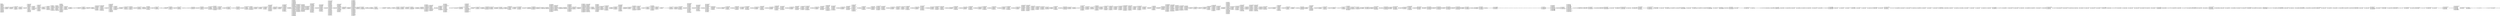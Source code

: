 digraph "graph.cfg.gv" {
	subgraph global {
		node [fontname=Courier fontsize=30.0 rank=same shape=box]
		block_0 [label="0: %00 = #0x1\l2: %01 = #0x40\l4: MSTORE(%01, %00)\l5: [NO_SSA] DUP1\l6: [NO_SSA] PUSH1\l8: [NO_SSA] DUP2\l9: [NO_SSA] MSTORE\la: [NO_SSA] PUSH1\lc: [NO_SSA] ADD\ld: [NO_SSA] PUSH2\l10: [NO_SSA] PUSH1\l12: [NO_SSA] SWAP2\l13: [NO_SSA] CODECOPY\l14: [NO_SSA] SWAP1\l15: [NO_SSA] POP\l16: [NO_SSA] PUSH1\l18: [NO_SSA] PUSH1\l1a: [NO_SSA] DUP5\l1b: [NO_SSA] MLOAD\l1c: [NO_SSA] PUSH1\l1e: [NO_SSA] PUSH2\l21: [NO_SSA] SWAP2\l22: [NO_SSA] SWAP1\l23: [NO_SSA] PUSH2\l26: [NO_SSA] JUMP\l"]
		block_27 [label="27: [NO_SSA] JUMPDEST\l28: [NO_SSA] PUSH2\l2b: [NO_SSA] SWAP2\l2c: [NO_SSA] SWAP1\l2d: [NO_SSA] PUSH2\l30: [NO_SSA] JUMP\l"]
		block_31 [label="31: [NO_SSA] JUMPDEST\l32: [NO_SSA] PUSH2\l35: [NO_SSA] SWAP1\l36: [NO_SSA] PUSH1\l38: [NO_SSA] PUSH2\l3b: [NO_SSA] JUMP\l"]
		block_3c [label="3c: [NO_SSA] JUMPDEST\l3d: [NO_SSA] SWAP1\l3e: [NO_SSA] POP\l3f: [NO_SSA] PUSH1\l41: [NO_SSA] PUSH2\l44: [NO_SSA] DUP3\l45: [NO_SSA] PUSH1\l47: [NO_SSA] PUSH2\l4a: [NO_SSA] JUMP\l"]
		block_4b [label="4b: [NO_SSA] JUMPDEST\l4c: [NO_SSA] PUSH8\l55: [NO_SSA] DUP2\l56: [NO_SSA] GT\l57: [NO_SSA] ISZERO\l58: [NO_SSA] PUSH2\l5b: [NO_SSA] JUMPI\l"]
		block_5c [label="5c: [NO_SSA] PUSH2\l5f: [NO_SSA] PUSH2\l62: [NO_SSA] JUMP\l"]
		block_63 [label="63: [NO_SSA] JUMPDEST\l64: [NO_SSA] PUSH1\l66: [NO_SSA] MLOAD\l67: [NO_SSA] SWAP1\l68: [NO_SSA] DUP1\l69: [NO_SSA] DUP3\l6a: [NO_SSA] MSTORE\l6b: [NO_SSA] DUP1\l6c: [NO_SSA] PUSH1\l6e: [NO_SSA] ADD\l6f: [NO_SSA] PUSH1\l71: [NO_SSA] NOT\l72: [NO_SSA] AND\l73: [NO_SSA] PUSH1\l75: [NO_SSA] ADD\l76: [NO_SSA] DUP3\l77: [NO_SSA] ADD\l78: [NO_SSA] PUSH1\l7a: [NO_SSA] MSTORE\l7b: [NO_SSA] DUP1\l7c: [NO_SSA] ISZERO\l7d: [NO_SSA] PUSH2\l80: [NO_SSA] JUMPI\l"]
		block_81 [label="81: [NO_SSA] PUSH1\l83: [NO_SSA] DUP3\l84: [NO_SSA] ADD\l85: [NO_SSA] DUP2\l86: [NO_SSA] DUP1\l87: [NO_SSA] CALLDATASIZE\l88: [NO_SSA] DUP4\l89: [NO_SSA] CALLDATACOPY\l8a: [NO_SSA] ADD\l8b: [NO_SSA] SWAP1\l8c: [NO_SSA] POP\l"]
		block_8d [label="8d: [NO_SSA] JUMPDEST\l8e: [NO_SSA] POP\l8f: [NO_SSA] SWAP1\l90: [NO_SSA] POP\l91: [NO_SSA] DUP2\l92: [NO_SSA] DUP2\l93: [NO_SSA] MSTORE\l94: [NO_SSA] PUSH1\l96: [NO_SSA] DUP4\l97: [NO_SSA] ADD\l98: [NO_SSA] DUP6\l99: [NO_SSA] DUP7\l9a: [NO_SSA] MLOAD\l9b: [NO_SSA] DUP2\l9c: [NO_SSA] ADD\l9d: [NO_SSA] PUSH1\l9f: [NO_SSA] DUP5\la0: [NO_SSA] ADD\l"]
		block_a1 [label="a1: [NO_SSA] JUMPDEST\la2: [NO_SSA] DUP2\la3: [NO_SSA] DUP4\la4: [NO_SSA] LT\la5: [NO_SSA] ISZERO\la6: [NO_SSA] PUSH2\la9: [NO_SSA] JUMPI\l"]
		block_aa [label="aa: [NO_SSA] PUSH1\lac: [NO_SSA] DUP4\lad: [NO_SSA] ADD\lae: [NO_SSA] SWAP3\laf: [NO_SSA] POP\lb0: [NO_SSA] DUP3\lb1: [NO_SSA] MLOAD\lb2: [NO_SSA] PUSH1\lb4: [NO_SSA] DUP2\lb5: [NO_SSA] PUSH1\lb7: [NO_SSA] INVALID\l"]
		block_b8 [label="b8: [NO_SSA] AND\lb9: [NO_SSA] DUP6\lba: [NO_SSA] ADD\lbb: [NO_SSA] MLOAD\lbc: [NO_SSA] DUP3\lbd: [NO_SSA] MSTORE8\lbe: [NO_SSA] PUSH1\lc0: [NO_SSA] DUP3\lc1: [NO_SSA] ADD\lc2: [NO_SSA] SWAP2\lc3: [NO_SSA] POP\lc4: [NO_SSA] PUSH1\lc6: [NO_SSA] DUP2\lc7: [NO_SSA] PUSH1\lc9: [NO_SSA] INVALID\l"]
		block_ca [label="ca: [NO_SSA] AND\lcb: [NO_SSA] DUP6\lcc: [NO_SSA] ADD\lcd: [NO_SSA] MLOAD\lce: [NO_SSA] DUP3\lcf: [NO_SSA] MSTORE8\ld0: [NO_SSA] PUSH1\ld2: [NO_SSA] DUP3\ld3: [NO_SSA] ADD\ld4: [NO_SSA] SWAP2\ld5: [NO_SSA] POP\ld6: [NO_SSA] PUSH1\ld8: [NO_SSA] DUP2\ld9: [NO_SSA] PUSH1\ldb: [NO_SSA] INVALID\l"]
		block_dc [label="dc: [NO_SSA] AND\ldd: [NO_SSA] DUP6\lde: [NO_SSA] ADD\ldf: [NO_SSA] MLOAD\le0: [NO_SSA] DUP3\le1: [NO_SSA] MSTORE8\le2: [NO_SSA] PUSH1\le4: [NO_SSA] DUP3\le5: [NO_SSA] ADD\le6: [NO_SSA] SWAP2\le7: [NO_SSA] POP\le8: [NO_SSA] PUSH1\lea: [NO_SSA] DUP2\leb: [NO_SSA] AND\lec: [NO_SSA] DUP6\led: [NO_SSA] ADD\lee: [NO_SSA] MLOAD\lef: [NO_SSA] DUP3\lf0: [NO_SSA] MSTORE8\lf1: [NO_SSA] POP\lf2: [NO_SSA] PUSH1\lf4: [NO_SSA] ADD\lf5: [NO_SSA] PUSH2\lf8: [NO_SSA] JUMP\l"]
		block_f9 [label="f9: [NO_SSA] JUMPDEST\lfa: [NO_SSA] PUSH1\lfc: [NO_SSA] DUP10\lfd: [NO_SSA] MLOAD\lfe: [NO_SSA] MOD\lff: [NO_SSA] PUSH1\l101: [NO_SSA] DUP2\l102: [NO_SSA] EQ\l103: [NO_SSA] PUSH2\l106: [NO_SSA] JUMPI\l"]
		block_107 [label="107: [NO_SSA] PUSH1\l109: [NO_SSA] DUP2\l10a: [NO_SSA] EQ\l10b: [NO_SSA] PUSH2\l10e: [NO_SSA] JUMPI\l"]
		block_10f [label="10f: [NO_SSA] PUSH2\l112: [NO_SSA] JUMP\l"]
		block_113 [label="113: [NO_SSA] JUMPDEST\l114: [NO_SSA] PUSH2\l117: [NO_SSA] PUSH1\l119: [NO_SSA] INVALID\l"]
		block_11a [label="11a: [NO_SSA] PUSH1\l11c: [NO_SSA] NOT\l11d: [NO_SSA] DUP4\l11e: [NO_SSA] ADD\l11f: [NO_SSA] MSTORE\l120: [NO_SSA] PUSH2\l123: [NO_SSA] JUMP\l"]
		block_124 [label="124: [NO_SSA] JUMPDEST\l125: [NO_SSA] PUSH1\l127: [NO_SSA] PUSH1\l129: [NO_SSA] INVALID\l"]
		block_12a [label="12a: [NO_SSA] PUSH1\l12c: [NO_SSA] NOT\l12d: [NO_SSA] DUP4\l12e: [NO_SSA] ADD\l12f: [NO_SSA] MSTORE\l"]
		block_130 [label="130: [NO_SSA] JUMPDEST\l131: [NO_SSA] POP\l132: [NO_SSA] SWAP4\l133: [NO_SSA] SWAP9\l134: [NO_SSA] SWAP8\l135: [NO_SSA] POP\l136: [NO_SSA] POP\l137: [NO_SSA] POP\l138: [NO_SSA] POP\l139: [NO_SSA] POP\l13a: [NO_SSA] POP\l13b: [NO_SSA] POP\l13c: [NO_SSA] POP\l13d: [NO_SSA] JUMP\l"]
		block_13e [label="13e: [NO_SSA] JUMPDEST\l13f: [NO_SSA] PUSH1\l141: [NO_SSA] PUSH1\l143: [NO_SSA] DUP3\l144: [NO_SSA] SWAP1\l145: [NO_SSA] POP\l146: [NO_SSA] PUSH1\l148: [NO_SSA] DUP2\l149: [NO_SSA] MLOAD\l14a: [NO_SSA] PUSH8\l153: [NO_SSA] DUP2\l154: [NO_SSA] GT\l155: [NO_SSA] ISZERO\l156: [NO_SSA] PUSH2\l159: [NO_SSA] JUMPI\l"]
		block_15a [label="15a: [NO_SSA] PUSH2\l15d: [NO_SSA] PUSH2\l160: [NO_SSA] JUMP\l"]
		block_161 [label="161: [NO_SSA] JUMPDEST\l162: [NO_SSA] PUSH1\l164: [NO_SSA] MLOAD\l165: [NO_SSA] SWAP1\l166: [NO_SSA] DUP1\l167: [NO_SSA] DUP3\l168: [NO_SSA] MSTORE\l169: [NO_SSA] DUP1\l16a: [NO_SSA] PUSH1\l16c: [NO_SSA] ADD\l16d: [NO_SSA] PUSH1\l16f: [NO_SSA] NOT\l170: [NO_SSA] AND\l171: [NO_SSA] PUSH1\l173: [NO_SSA] ADD\l174: [NO_SSA] DUP3\l175: [NO_SSA] ADD\l176: [NO_SSA] PUSH1\l178: [NO_SSA] MSTORE\l179: [NO_SSA] DUP1\l17a: [NO_SSA] ISZERO\l17b: [NO_SSA] PUSH2\l17e: [NO_SSA] JUMPI\l"]
		block_17f [label="17f: [NO_SSA] PUSH1\l181: [NO_SSA] DUP3\l182: [NO_SSA] ADD\l183: [NO_SSA] DUP2\l184: [NO_SSA] DUP1\l185: [NO_SSA] CALLDATASIZE\l186: [NO_SSA] DUP4\l187: [NO_SSA] CALLDATACOPY\l188: [NO_SSA] ADD\l189: [NO_SSA] SWAP1\l18a: [NO_SSA] POP\l"]
		block_18b [label="18b: [NO_SSA] JUMPDEST\l18c: [NO_SSA] POP\l18d: [NO_SSA] SWAP1\l18e: [NO_SSA] POP\l18f: [NO_SSA] PUSH1\l"]
		block_191 [label="191: [NO_SSA] JUMPDEST\l192: [NO_SSA] DUP3\l193: [NO_SSA] MLOAD\l194: [NO_SSA] DUP2\l195: [NO_SSA] LT\l196: [NO_SSA] ISZERO\l197: [NO_SSA] PUSH2\l19a: [NO_SSA] JUMPI\l"]
		block_19b [label="19b: [NO_SSA] PUSH1\l19d: [NO_SSA] DUP4\l19e: [NO_SSA] DUP3\l19f: [NO_SSA] DUP2\l1a0: [NO_SSA] MLOAD\l1a1: [NO_SSA] DUP2\l1a2: [NO_SSA] LT\l1a3: [NO_SSA] PUSH2\l1a6: [NO_SSA] JUMPI\l"]
		block_1a7 [label="1a7: [NO_SSA] PUSH2\l1aa: [NO_SSA] PUSH2\l1ad: [NO_SSA] JUMP\l"]
		block_1ae [label="1ae: [NO_SSA] JUMPDEST\l1af: [NO_SSA] ADD\l1b0: [NO_SSA] PUSH1\l1b2: [NO_SSA] ADD\l1b3: [NO_SSA] MLOAD\l1b4: [NO_SSA] PUSH1\l1b6: [NO_SSA] INVALID\l"]
		block_1b7 [label="1b7: [NO_SSA] LT\l1b8: [NO_SSA] DUP1\l1b9: [NO_SSA] ISZERO\l1ba: [NO_SSA] SWAP1\l1bb: [NO_SSA] PUSH2\l1be: [NO_SSA] JUMPI\l"]
		block_1bf [label="1bf: [NO_SSA] POP\l1c0: [NO_SSA] PUSH1\l1c2: [NO_SSA] DUP4\l1c3: [NO_SSA] DUP3\l1c4: [NO_SSA] DUP2\l1c5: [NO_SSA] MLOAD\l1c6: [NO_SSA] DUP2\l1c7: [NO_SSA] LT\l1c8: [NO_SSA] PUSH2\l1cb: [NO_SSA] JUMPI\l"]
		block_1cc [label="1cc: [NO_SSA] PUSH2\l1cf: [NO_SSA] PUSH2\l1d2: [NO_SSA] JUMP\l"]
		block_1d3 [label="1d3: [NO_SSA] JUMPDEST\l1d4: [NO_SSA] ADD\l1d5: [NO_SSA] PUSH1\l1d7: [NO_SSA] ADD\l1d8: [NO_SSA] MLOAD\l1d9: [NO_SSA] PUSH1\l1db: [NO_SSA] INVALID\l"]
		block_1dc [label="1dc: [NO_SSA] GT\l1dd: [NO_SSA] ISZERO\l"]
		block_1de [label="1de: [NO_SSA] JUMPDEST\l1df: [NO_SSA] ISZERO\l1e0: [NO_SSA] PUSH2\l1e3: [NO_SSA] JUMPI\l"]
		block_1e4 [label="1e4: [NO_SSA] DUP3\l1e5: [NO_SSA] DUP2\l1e6: [NO_SSA] DUP2\l1e7: [NO_SSA] MLOAD\l1e8: [NO_SSA] DUP2\l1e9: [NO_SSA] LT\l1ea: [NO_SSA] PUSH2\l1ed: [NO_SSA] JUMPI\l"]
		block_1ee [label="1ee: [NO_SSA] PUSH2\l1f1: [NO_SSA] PUSH2\l1f4: [NO_SSA] JUMP\l"]
		block_1f5 [label="1f5: [NO_SSA] JUMPDEST\l1f6: [NO_SSA] PUSH1\l1f8: [NO_SSA] ADD\l1f9: [NO_SSA] ADD\l1fa: [NO_SSA] MLOAD\l1fb: [NO_SSA] PUSH1\l1fd: [NO_SSA] INVALID\l"]
		block_1fe [label="1fe: [NO_SSA] PUSH1\l200: [NO_SSA] INVALID\l"]
		block_201 [label="201: [NO_SSA] PUSH1\l203: [NO_SSA] INVALID\l"]
		block_204 [label="204: [NO_SSA] PUSH1\l206: [NO_SSA] PUSH2\l209: [NO_SSA] SWAP2\l20a: [NO_SSA] SWAP1\l20b: [NO_SSA] PUSH2\l20e: [NO_SSA] JUMP\l"]
		block_20f [label="20f: [NO_SSA] JUMPDEST\l210: [NO_SSA] PUSH1\l212: [NO_SSA] INVALID\l"]
		block_213 [label="213: [NO_SSA] DUP3\l214: [NO_SSA] DUP3\l215: [NO_SSA] DUP2\l216: [NO_SSA] MLOAD\l217: [NO_SSA] DUP2\l218: [NO_SSA] LT\l219: [NO_SSA] PUSH2\l21c: [NO_SSA] JUMPI\l"]
		block_21d [label="21d: [NO_SSA] PUSH2\l220: [NO_SSA] PUSH2\l223: [NO_SSA] JUMP\l"]
		block_224 [label="224: [NO_SSA] JUMPDEST\l225: [NO_SSA] PUSH1\l227: [NO_SSA] ADD\l228: [NO_SSA] ADD\l229: [NO_SSA] SWAP1\l22a: [NO_SSA] PUSH1\l22c: [NO_SSA] PUSH1\l22e: [NO_SSA] PUSH1\l230: [NO_SSA] INVALID\l"]
		block_231 [label="231: [NO_SSA] SUB\l232: [NO_SSA] NOT\l233: [NO_SSA] AND\l234: [NO_SSA] SWAP1\l235: [NO_SSA] DUP2\l236: [NO_SSA] PUSH1\l238: [NO_SSA] BYTE\l239: [NO_SSA] SWAP1\l23a: [NO_SSA] MSTORE8\l23b: [NO_SSA] POP\l23c: [NO_SSA] PUSH2\l23f: [NO_SSA] JUMP\l"]
		block_240 [label="240: [NO_SSA] JUMPDEST\l241: [NO_SSA] DUP3\l242: [NO_SSA] DUP2\l243: [NO_SSA] DUP2\l244: [NO_SSA] MLOAD\l245: [NO_SSA] DUP2\l246: [NO_SSA] LT\l247: [NO_SSA] PUSH2\l24a: [NO_SSA] JUMPI\l"]
		block_24b [label="24b: [NO_SSA] PUSH2\l24e: [NO_SSA] PUSH2\l251: [NO_SSA] JUMP\l"]
		block_252 [label="252: [NO_SSA] JUMPDEST\l253: [NO_SSA] PUSH1\l255: [NO_SSA] ADD\l256: [NO_SSA] ADD\l257: [NO_SSA] MLOAD\l258: [NO_SSA] PUSH1\l25a: [NO_SSA] INVALID\l"]
		block_25b [label="25b: [NO_SSA] PUSH1\l25d: [NO_SSA] INVALID\l"]
		block_25e [label="25e: [NO_SSA] DUP3\l25f: [NO_SSA] DUP3\l260: [NO_SSA] DUP2\l261: [NO_SSA] MLOAD\l262: [NO_SSA] DUP2\l263: [NO_SSA] LT\l264: [NO_SSA] PUSH2\l267: [NO_SSA] JUMPI\l"]
		block_268 [label="268: [NO_SSA] PUSH2\l26b: [NO_SSA] PUSH2\l26e: [NO_SSA] JUMP\l"]
		block_26f [label="26f: [NO_SSA] JUMPDEST\l270: [NO_SSA] PUSH1\l272: [NO_SSA] ADD\l273: [NO_SSA] ADD\l274: [NO_SSA] SWAP1\l275: [NO_SSA] PUSH1\l277: [NO_SSA] PUSH1\l279: [NO_SSA] PUSH1\l27b: [NO_SSA] INVALID\l"]
		block_27c [label="27c: [NO_SSA] SUB\l27d: [NO_SSA] NOT\l27e: [NO_SSA] AND\l27f: [NO_SSA] SWAP1\l280: [NO_SSA] DUP2\l281: [NO_SSA] PUSH1\l283: [NO_SSA] BYTE\l284: [NO_SSA] SWAP1\l285: [NO_SSA] MSTORE8\l286: [NO_SSA] POP\l"]
		block_287 [label="287: [NO_SSA] JUMPDEST\l288: [NO_SSA] DUP1\l289: [NO_SSA] PUSH2\l28c: [NO_SSA] DUP2\l28d: [NO_SSA] PUSH2\l290: [NO_SSA] JUMP\l"]
		block_291 [label="291: [NO_SSA] JUMPDEST\l292: [NO_SSA] SWAP2\l293: [NO_SSA] POP\l294: [NO_SSA] POP\l295: [NO_SSA] PUSH2\l298: [NO_SSA] JUMP\l"]
		block_299 [label="299: [NO_SSA] JUMPDEST\l29a: [NO_SSA] POP\l29b: [NO_SSA] SWAP4\l29c: [NO_SSA] SWAP3\l29d: [NO_SSA] POP\l29e: [NO_SSA] POP\l29f: [NO_SSA] POP\l2a0: [NO_SSA] JUMP\l"]
		block_2a1 [label="2a1: [NO_SSA] JUMPDEST\l2a2: [NO_SSA] PUSH2\l2a5: [NO_SSA] DUP3\l2a6: [NO_SSA] DUP3\l2a7: [NO_SSA] PUSH1\l2a9: [NO_SSA] MLOAD\l2aa: [NO_SSA] DUP1\l2ab: [NO_SSA] PUSH1\l2ad: [NO_SSA] ADD\l2ae: [NO_SSA] PUSH1\l2b0: [NO_SSA] MSTORE\l2b1: [NO_SSA] DUP1\l2b2: [NO_SSA] PUSH1\l2b4: [NO_SSA] DUP2\l2b5: [NO_SSA] MSTORE\l2b6: [NO_SSA] POP\l2b7: [NO_SSA] PUSH2\l2ba: [NO_SSA] JUMP\l"]
		block_2bb [label="2bb: [NO_SSA] JUMPDEST\l2bc: [NO_SSA] PUSH1\l2be: [NO_SSA] PUSH1\l2c0: [NO_SSA] PUSH2\l2c3: [NO_SSA] DUP5\l2c4: [NO_SSA] PUSH2\l2c7: [NO_SSA] JUMP\l"]
		block_2c8 [label="2c8: [NO_SSA] JUMPDEST\l2c9: [NO_SSA] PUSH2\l2cc: [NO_SSA] SWAP2\l2cd: [NO_SSA] SWAP1\l2ce: [NO_SSA] PUSH2\l2d1: [NO_SSA] JUMP\l"]
		block_2d2 [label="2d2: [NO_SSA] JUMPDEST\l2d3: [NO_SSA] PUSH1\l2d5: [NO_SSA] DUP4\l2d6: [NO_SSA] DUP2\l2d7: [NO_SSA] MSTORE\l2d8: [NO_SSA] PUSH1\l2da: [NO_SSA] PUSH1\l2dc: [NO_SSA] MSTORE\l2dd: [NO_SSA] PUSH1\l2df: [NO_SSA] SWAP1\l2e0: [NO_SSA] SHA3\l2e1: [NO_SSA] SLOAD\l2e2: [NO_SSA] SWAP1\l2e3: [NO_SSA] SWAP2\l2e4: [NO_SSA] POP\l2e5: [NO_SSA] DUP1\l2e6: [NO_SSA] DUP3\l2e7: [NO_SSA] EQ\l2e8: [NO_SSA] PUSH2\l2eb: [NO_SSA] JUMPI\l"]
		block_2ec [label="2ec: [NO_SSA] PUSH1\l2ee: [NO_SSA] PUSH1\l2f0: [NO_SSA] PUSH1\l2f2: [NO_SSA] INVALID\l"]
		block_2f3 [label="2f3: [NO_SSA] SUB\l2f4: [NO_SSA] DUP5\l2f5: [NO_SSA] AND\l2f6: [NO_SSA] PUSH1\l2f8: [NO_SSA] SWAP1\l2f9: [NO_SSA] DUP2\l2fa: [NO_SSA] MSTORE\l2fb: [NO_SSA] PUSH1\l2fd: [NO_SSA] PUSH1\l2ff: [NO_SSA] SWAP1\l300: [NO_SSA] DUP2\l301: [NO_SSA] MSTORE\l302: [NO_SSA] PUSH1\l304: [NO_SSA] DUP1\l305: [NO_SSA] DUP4\l306: [NO_SSA] SHA3\l307: [NO_SSA] DUP6\l308: [NO_SSA] DUP5\l309: [NO_SSA] MSTORE\l30a: [NO_SSA] DUP3\l30b: [NO_SSA] MSTORE\l30c: [NO_SSA] DUP1\l30d: [NO_SSA] DUP4\l30e: [NO_SSA] SHA3\l30f: [NO_SSA] SLOAD\l310: [NO_SSA] DUP5\l311: [NO_SSA] DUP5\l312: [NO_SSA] MSTORE\l313: [NO_SSA] DUP2\l314: [NO_SSA] DUP5\l315: [NO_SSA] SHA3\l316: [NO_SSA] DUP2\l317: [NO_SSA] SWAP1\l318: [NO_SSA] SSTORE\l319: [NO_SSA] DUP4\l31a: [NO_SSA] MSTORE\l31b: [NO_SSA] PUSH1\l31d: [NO_SSA] SWAP1\l31e: [NO_SSA] SWAP2\l31f: [NO_SSA] MSTORE\l320: [NO_SSA] SWAP1\l321: [NO_SSA] SHA3\l322: [NO_SSA] DUP2\l323: [NO_SSA] SWAP1\l324: [NO_SSA] SSTORE\l"]
		block_325 [label="325: [NO_SSA] JUMPDEST\l326: [NO_SSA] POP\l327: [NO_SSA] PUSH1\l329: [NO_SSA] SWAP2\l32a: [NO_SSA] DUP3\l32b: [NO_SSA] MSTORE\l32c: [NO_SSA] PUSH1\l32e: [NO_SSA] PUSH1\l330: [NO_SSA] SWAP1\l331: [NO_SSA] DUP2\l332: [NO_SSA] MSTORE\l333: [NO_SSA] PUSH1\l335: [NO_SSA] DUP1\l336: [NO_SSA] DUP5\l337: [NO_SSA] SHA3\l338: [NO_SSA] DUP5\l339: [NO_SSA] SWAP1\l33a: [NO_SSA] SSTORE\l33b: [NO_SSA] PUSH1\l33d: [NO_SSA] PUSH1\l33f: [NO_SSA] PUSH1\l341: [NO_SSA] INVALID\l"]
		block_342 [label="342: [NO_SSA] SUB\l343: [NO_SSA] SWAP1\l344: [NO_SSA] SWAP5\l345: [NO_SSA] AND\l346: [NO_SSA] DUP4\l347: [NO_SSA] MSTORE\l348: [NO_SSA] PUSH1\l34a: [NO_SSA] DUP2\l34b: [NO_SSA] MSTORE\l34c: [NO_SSA] DUP4\l34d: [NO_SSA] DUP4\l34e: [NO_SSA] SHA3\l34f: [NO_SSA] SWAP2\l350: [NO_SSA] DUP4\l351: [NO_SSA] MSTORE\l352: [NO_SSA] MSTORE\l353: [NO_SSA] SWAP1\l354: [NO_SSA] DUP2\l355: [NO_SSA] SHA3\l356: [NO_SSA] SSTORE\l357: [NO_SSA] JUMP\l"]
		block_358 [label="358: [NO_SSA] JUMPDEST\l359: [NO_SSA] PUSH1\l35b: [NO_SSA] SLOAD\l35c: [NO_SSA] PUSH1\l35e: [NO_SSA] SWAP1\l35f: [NO_SSA] PUSH2\l362: [NO_SSA] SWAP1\l363: [NO_SSA] PUSH1\l365: [NO_SSA] SWAP1\l366: [NO_SSA] PUSH2\l369: [NO_SSA] JUMP\l"]
		block_36a [label="36a: [NO_SSA] JUMPDEST\l36b: [NO_SSA] PUSH1\l36d: [NO_SSA] DUP4\l36e: [NO_SSA] DUP2\l36f: [NO_SSA] MSTORE\l370: [NO_SSA] PUSH1\l372: [NO_SSA] PUSH1\l374: [NO_SSA] MSTORE\l375: [NO_SSA] PUSH1\l377: [NO_SSA] DUP2\l378: [NO_SSA] SHA3\l379: [NO_SSA] SLOAD\l37a: [NO_SSA] PUSH1\l37c: [NO_SSA] DUP1\l37d: [NO_SSA] SLOAD\l37e: [NO_SSA] SWAP4\l37f: [NO_SSA] SWAP5\l380: [NO_SSA] POP\l381: [NO_SSA] SWAP1\l382: [NO_SSA] SWAP3\l383: [NO_SSA] DUP5\l384: [NO_SSA] SWAP1\l385: [NO_SSA] DUP2\l386: [NO_SSA] LT\l387: [NO_SSA] PUSH2\l38a: [NO_SSA] JUMPI\l"]
		block_38b [label="38b: [NO_SSA] PUSH2\l38e: [NO_SSA] PUSH2\l391: [NO_SSA] JUMP\l"]
		block_392 [label="392: [NO_SSA] JUMPDEST\l393: [NO_SSA] SWAP1\l394: [NO_SSA] PUSH1\l396: [NO_SSA] MSTORE\l397: [NO_SSA] PUSH1\l399: [NO_SSA] PUSH1\l39b: [NO_SSA] SHA3\l39c: [NO_SSA] ADD\l39d: [NO_SSA] SLOAD\l39e: [NO_SSA] SWAP1\l39f: [NO_SSA] POP\l3a0: [NO_SSA] DUP1\l3a1: [NO_SSA] PUSH1\l3a3: [NO_SSA] DUP4\l3a4: [NO_SSA] DUP2\l3a5: [NO_SSA] SLOAD\l3a6: [NO_SSA] DUP2\l3a7: [NO_SSA] LT\l3a8: [NO_SSA] PUSH2\l3ab: [NO_SSA] JUMPI\l"]
		block_3ac [label="3ac: [NO_SSA] PUSH2\l3af: [NO_SSA] PUSH2\l3b2: [NO_SSA] JUMP\l"]
		block_3b3 [label="3b3: [NO_SSA] JUMPDEST\l3b4: [NO_SSA] PUSH1\l3b6: [NO_SSA] SWAP2\l3b7: [NO_SSA] DUP3\l3b8: [NO_SSA] MSTORE\l3b9: [NO_SSA] PUSH1\l3bb: [NO_SSA] DUP1\l3bc: [NO_SSA] DUP4\l3bd: [NO_SSA] SHA3\l3be: [NO_SSA] SWAP1\l3bf: [NO_SSA] SWAP2\l3c0: [NO_SSA] ADD\l3c1: [NO_SSA] SWAP3\l3c2: [NO_SSA] SWAP1\l3c3: [NO_SSA] SWAP3\l3c4: [NO_SSA] SSTORE\l3c5: [NO_SSA] DUP3\l3c6: [NO_SSA] DUP2\l3c7: [NO_SSA] MSTORE\l3c8: [NO_SSA] PUSH1\l3ca: [NO_SSA] SWAP1\l3cb: [NO_SSA] SWAP2\l3cc: [NO_SSA] MSTORE\l3cd: [NO_SSA] PUSH1\l3cf: [NO_SSA] DUP1\l3d0: [NO_SSA] DUP3\l3d1: [NO_SSA] SHA3\l3d2: [NO_SSA] DUP5\l3d3: [NO_SSA] SWAP1\l3d4: [NO_SSA] SSTORE\l3d5: [NO_SSA] DUP6\l3d6: [NO_SSA] DUP3\l3d7: [NO_SSA] MSTORE\l3d8: [NO_SSA] DUP2\l3d9: [NO_SSA] SHA3\l3da: [NO_SSA] SSTORE\l3db: [NO_SSA] PUSH1\l3dd: [NO_SSA] DUP1\l3de: [NO_SSA] SLOAD\l3df: [NO_SSA] DUP1\l3e0: [NO_SSA] PUSH2\l3e3: [NO_SSA] JUMPI\l"]
		block_3e4 [label="3e4: [NO_SSA] PUSH2\l3e7: [NO_SSA] PUSH2\l3ea: [NO_SSA] JUMP\l"]
		block_3eb [label="3eb: [NO_SSA] JUMPDEST\l3ec: [NO_SSA] PUSH1\l3ee: [NO_SSA] SWAP1\l3ef: [NO_SSA] SUB\l3f0: [NO_SSA] DUP2\l3f1: [NO_SSA] DUP2\l3f2: [NO_SSA] SWAP1\l3f3: [NO_SSA] PUSH1\l3f5: [NO_SSA] MSTORE\l3f6: [NO_SSA] PUSH1\l3f8: [NO_SSA] PUSH1\l3fa: [NO_SSA] SHA3\l3fb: [NO_SSA] ADD\l3fc: [NO_SSA] PUSH1\l3fe: [NO_SSA] SWAP1\l3ff: [NO_SSA] SSTORE\l400: [NO_SSA] SWAP1\l401: [NO_SSA] SSTORE\l402: [NO_SSA] POP\l403: [NO_SSA] POP\l404: [NO_SSA] POP\l405: [NO_SSA] POP\l406: [NO_SSA] JUMP\l"]
		block_407 [label="407: [NO_SSA] JUMPDEST\l408: [NO_SSA] PUSH1\l40a: [NO_SSA] PUSH2\l40d: [NO_SSA] DUP4\l40e: [NO_SSA] PUSH2\l411: [NO_SSA] JUMP\l"]
		block_412 [label="412: [NO_SSA] JUMPDEST\l413: [NO_SSA] PUSH1\l415: [NO_SSA] PUSH1\l417: [NO_SSA] PUSH1\l419: [NO_SSA] INVALID\l"]
		block_41a [label="41a: [NO_SSA] SUB\l41b: [NO_SSA] SWAP1\l41c: [NO_SSA] SWAP4\l41d: [NO_SSA] AND\l41e: [NO_SSA] PUSH1\l420: [NO_SSA] SWAP1\l421: [NO_SSA] DUP2\l422: [NO_SSA] MSTORE\l423: [NO_SSA] PUSH1\l425: [NO_SSA] PUSH1\l427: [NO_SSA] SWAP1\l428: [NO_SSA] DUP2\l429: [NO_SSA] MSTORE\l42a: [NO_SSA] PUSH1\l42c: [NO_SSA] DUP1\l42d: [NO_SSA] DUP4\l42e: [NO_SSA] SHA3\l42f: [NO_SSA] DUP7\l430: [NO_SSA] DUP5\l431: [NO_SSA] MSTORE\l432: [NO_SSA] DUP3\l433: [NO_SSA] MSTORE\l434: [NO_SSA] DUP1\l435: [NO_SSA] DUP4\l436: [NO_SSA] SHA3\l437: [NO_SSA] DUP6\l438: [NO_SSA] SWAP1\l439: [NO_SSA] SSTORE\l43a: [NO_SSA] SWAP4\l43b: [NO_SSA] DUP3\l43c: [NO_SSA] MSTORE\l43d: [NO_SSA] PUSH1\l43f: [NO_SSA] SWAP1\l440: [NO_SSA] MSTORE\l441: [NO_SSA] SWAP2\l442: [NO_SSA] SWAP1\l443: [NO_SSA] SWAP2\l444: [NO_SSA] SHA3\l445: [NO_SSA] SWAP2\l446: [NO_SSA] SWAP1\l447: [NO_SSA] SWAP2\l448: [NO_SSA] SSTORE\l449: [NO_SSA] POP\l44a: [NO_SSA] JUMP\l"]
		block_44b [label="44b: [NO_SSA] JUMPDEST\l44c: [NO_SSA] PUSH1\l44e: [NO_SSA] PUSH1\l450: [NO_SSA] PUSH1\l452: [NO_SSA] PUSH1\l454: [NO_SSA] INVALID\l"]
		block_455 [label="455: [NO_SSA] SUB\l456: [NO_SSA] NOT\l457: [NO_SSA] DUP3\l458: [NO_SSA] AND\l459: [NO_SSA] PUSH4\l45e: [NO_SSA] PUSH1\l460: [NO_SSA] INVALID\l"]
		block_461 [label="461: [NO_SSA] EQ\l462: [NO_SSA] DUP1\l463: [NO_SSA] PUSH2\l466: [NO_SSA] JUMPI\l"]
		block_467 [label="467: [NO_SSA] POP\l468: [NO_SSA] PUSH1\l46a: [NO_SSA] PUSH1\l46c: [NO_SSA] PUSH1\l46e: [NO_SSA] INVALID\l"]
		block_46f [label="46f: [NO_SSA] SUB\l470: [NO_SSA] NOT\l471: [NO_SSA] DUP3\l472: [NO_SSA] AND\l473: [NO_SSA] PUSH4\l478: [NO_SSA] PUSH1\l47a: [NO_SSA] INVALID\l"]
		block_47b [label="47b: [NO_SSA] EQ\l"]
		block_47c [label="47c: [NO_SSA] JUMPDEST\l47d: [NO_SSA] DUP1\l47e: [NO_SSA] PUSH2\l481: [NO_SSA] JUMPI\l"]
		block_482 [label="482: [NO_SSA] POP\l483: [NO_SSA] PUSH4\l488: [NO_SSA] PUSH1\l48a: [NO_SSA] INVALID\l"]
		block_48b [label="48b: [NO_SSA] PUSH1\l48d: [NO_SSA] PUSH1\l48f: [NO_SSA] PUSH1\l491: [NO_SSA] INVALID\l"]
		block_492 [label="492: [NO_SSA] SUB\l493: [NO_SSA] NOT\l494: [NO_SSA] DUP4\l495: [NO_SSA] AND\l496: [NO_SSA] EQ\l497: [NO_SSA] PUSH2\l49a: [NO_SSA] JUMP\l"]
		block_49b [label="49b: [NO_SSA] JUMPDEST\l49c: [NO_SSA] PUSH2\l49f: [NO_SSA] DUP4\l4a0: [NO_SSA] DUP4\l4a1: [NO_SSA] DUP4\l4a2: [NO_SSA] PUSH2\l4a5: [NO_SSA] JUMP\l"]
		block_4a6 [label="4a6: [NO_SSA] JUMPDEST\l4a7: [NO_SSA] PUSH1\l4a9: [NO_SSA] PUSH1\l4ab: [NO_SSA] PUSH1\l4ad: [NO_SSA] PUSH1\l4af: [NO_SSA] INVALID\l"]
		block_4b0 [label="4b0: [NO_SSA] SUB\l4b1: [NO_SSA] DUP5\l4b2: [NO_SSA] AND\l4b3: [NO_SSA] EXTCODESIZE\l4b4: [NO_SSA] ISZERO\l4b5: [NO_SSA] PUSH2\l4b8: [NO_SSA] JUMPI\l"]
		block_4b9 [label="4b9: [NO_SSA] PUSH1\l4bb: [NO_SSA] MLOAD\l4bc: [NO_SSA] PUSH4\l4c1: [NO_SSA] PUSH1\l4c3: [NO_SSA] INVALID\l"]
		block_4c4 [label="4c4: [NO_SSA] DUP2\l4c5: [NO_SSA] MSTORE\l4c6: [NO_SSA] PUSH1\l4c8: [NO_SSA] PUSH1\l4ca: [NO_SSA] PUSH1\l4cc: [NO_SSA] INVALID\l"]
		block_4cd [label="4cd: [NO_SSA] SUB\l4ce: [NO_SSA] DUP6\l4cf: [NO_SSA] AND\l4d0: [NO_SSA] SWAP1\l4d1: [NO_SSA] PUSH4\l4d6: [NO_SSA] SWAP1\l4d7: [NO_SSA] PUSH2\l4da: [NO_SSA] SWAP1\l4db: [NO_SSA] CALLER\l4dc: [NO_SSA] SWAP1\l4dd: [NO_SSA] DUP10\l4de: [NO_SSA] SWAP1\l4df: [NO_SSA] DUP9\l4e0: [NO_SSA] SWAP1\l4e1: [NO_SSA] DUP9\l4e2: [NO_SSA] SWAP1\l4e3: [NO_SSA] PUSH1\l4e5: [NO_SSA] ADD\l4e6: [NO_SSA] PUSH2\l4e9: [NO_SSA] JUMP\l"]
		block_4ea [label="4ea: [NO_SSA] JUMPDEST\l4eb: [NO_SSA] PUSH1\l4ed: [NO_SSA] PUSH1\l4ef: [NO_SSA] MLOAD\l4f0: [NO_SSA] DUP1\l4f1: [NO_SSA] DUP4\l4f2: [NO_SSA] SUB\l4f3: [NO_SSA] DUP2\l4f4: [NO_SSA] PUSH1\l4f6: [NO_SSA] DUP8\l4f7: [NO_SSA] DUP1\l4f8: [NO_SSA] EXTCODESIZE\l4f9: [NO_SSA] ISZERO\l4fa: [NO_SSA] DUP1\l4fb: [NO_SSA] ISZERO\l4fc: [NO_SSA] PUSH2\l4ff: [NO_SSA] JUMPI\l"]
		block_500 [label="500: [NO_SSA] PUSH1\l502: [NO_SSA] DUP1\l503: [NO_SSA] REVERT\l"]
		block_504 [label="504: [NO_SSA] JUMPDEST\l505: [NO_SSA] POP\l506: [NO_SSA] GAS\l507: [NO_SSA] CALL\l508: [NO_SSA] SWAP3\l509: [NO_SSA] POP\l50a: [NO_SSA] POP\l50b: [NO_SSA] POP\l50c: [NO_SSA] DUP1\l50d: [NO_SSA] ISZERO\l50e: [NO_SSA] PUSH2\l511: [NO_SSA] JUMPI\l"]
		block_512 [label="512: [NO_SSA] POP\l513: [NO_SSA] PUSH1\l515: [NO_SSA] DUP1\l516: [NO_SSA] MLOAD\l517: [NO_SSA] PUSH1\l519: [NO_SSA] RETURNDATASIZE\l51a: [NO_SSA] SWAP1\l51b: [NO_SSA] DUP2\l51c: [NO_SSA] ADD\l51d: [NO_SSA] PUSH1\l51f: [NO_SSA] NOT\l520: [NO_SSA] AND\l521: [NO_SSA] DUP3\l522: [NO_SSA] ADD\l523: [NO_SSA] SWAP1\l524: [NO_SSA] SWAP3\l525: [NO_SSA] MSTORE\l526: [NO_SSA] PUSH2\l529: [NO_SSA] SWAP2\l52a: [NO_SSA] DUP2\l52b: [NO_SSA] ADD\l52c: [NO_SSA] SWAP1\l52d: [NO_SSA] PUSH2\l530: [NO_SSA] JUMP\l"]
		block_531 [label="531: [NO_SSA] JUMPDEST\l532: [NO_SSA] PUSH1\l"]
		block_534 [label="534: [NO_SSA] JUMPDEST\l535: [NO_SSA] PUSH2\l538: [NO_SSA] JUMPI\l"]
		block_539 [label="539: [NO_SSA] RETURNDATASIZE\l53a: [NO_SSA] DUP1\l53b: [NO_SSA] DUP1\l53c: [NO_SSA] ISZERO\l53d: [NO_SSA] PUSH2\l540: [NO_SSA] JUMPI\l"]
		block_541 [label="541: [NO_SSA] PUSH1\l543: [NO_SSA] MLOAD\l544: [NO_SSA] SWAP2\l545: [NO_SSA] POP\l546: [NO_SSA] PUSH1\l548: [NO_SSA] NOT\l549: [NO_SSA] PUSH1\l54b: [NO_SSA] RETURNDATASIZE\l54c: [NO_SSA] ADD\l54d: [NO_SSA] AND\l54e: [NO_SSA] DUP3\l54f: [NO_SSA] ADD\l550: [NO_SSA] PUSH1\l552: [NO_SSA] MSTORE\l553: [NO_SSA] RETURNDATASIZE\l554: [NO_SSA] DUP3\l555: [NO_SSA] MSTORE\l556: [NO_SSA] RETURNDATASIZE\l557: [NO_SSA] PUSH1\l559: [NO_SSA] PUSH1\l55b: [NO_SSA] DUP5\l55c: [NO_SSA] ADD\l55d: [NO_SSA] RETURNDATACOPY\l55e: [NO_SSA] PUSH2\l561: [NO_SSA] JUMP\l"]
		block_562 [label="562: [NO_SSA] JUMPDEST\l563: [NO_SSA] PUSH1\l565: [NO_SSA] SWAP2\l566: [NO_SSA] POP\l"]
		block_567 [label="567: [NO_SSA] JUMPDEST\l568: [NO_SSA] POP\l569: [NO_SSA] DUP1\l56a: [NO_SSA] MLOAD\l56b: [NO_SSA] PUSH2\l56e: [NO_SSA] JUMPI\l"]
		block_56f [label="56f: [NO_SSA] PUSH1\l571: [NO_SSA] MLOAD\l572: [NO_SSA] PUSH3\l576: [NO_SSA] PUSH1\l578: [NO_SSA] INVALID\l"]
		block_579 [label="579: [NO_SSA] DUP2\l57a: [NO_SSA] MSTORE\l57b: [NO_SSA] PUSH1\l57d: [NO_SSA] ADD\l57e: [NO_SSA] PUSH2\l581: [NO_SSA] SWAP1\l582: [NO_SSA] PUSH2\l585: [NO_SSA] JUMP\l"]
		block_586 [label="586: [NO_SSA] JUMPDEST\l587: [NO_SSA] DUP1\l588: [NO_SSA] MLOAD\l589: [NO_SSA] DUP2\l58a: [NO_SSA] PUSH1\l58c: [NO_SSA] ADD\l58d: [NO_SSA] REVERT\l"]
		block_58e [label="58e: [NO_SSA] JUMPDEST\l58f: [NO_SSA] PUSH1\l591: [NO_SSA] PUSH1\l593: [NO_SSA] PUSH1\l595: [NO_SSA] INVALID\l"]
		block_596 [label="596: [NO_SSA] SUB\l597: [NO_SSA] NOT\l598: [NO_SSA] AND\l599: [NO_SSA] PUSH4\l59e: [NO_SSA] PUSH1\l5a0: [NO_SSA] INVALID\l"]
		block_5a1 [label="5a1: [NO_SSA] EQ\l5a2: [NO_SSA] SWAP1\l5a3: [NO_SSA] POP\l5a4: [NO_SSA] PUSH2\l5a7: [NO_SSA] JUMP\l"]
		block_5a8 [label="5a8: [NO_SSA] JUMPDEST\l5a9: [NO_SSA] POP\l5aa: [NO_SSA] PUSH1\l5ac: [NO_SSA] SWAP5\l5ad: [NO_SSA] SWAP4\l5ae: [NO_SSA] POP\l5af: [NO_SSA] POP\l5b0: [NO_SSA] POP\l5b1: [NO_SSA] POP\l5b2: [NO_SSA] JUMP\l"]
		block_5b3 [label="5b3: [NO_SSA] JUMPDEST\l5b4: [NO_SSA] PUSH2\l5b7: [NO_SSA] DUP4\l5b8: [NO_SSA] DUP4\l5b9: [NO_SSA] PUSH2\l5bc: [NO_SSA] JUMP\l"]
		block_5bd [label="5bd: [NO_SSA] JUMPDEST\l5be: [NO_SSA] PUSH2\l5c1: [NO_SSA] PUSH1\l5c3: [NO_SSA] DUP5\l5c4: [NO_SSA] DUP5\l5c5: [NO_SSA] DUP5\l5c6: [NO_SSA] PUSH2\l5c9: [NO_SSA] JUMP\l"]
		block_5ca [label="5ca: [NO_SSA] JUMPDEST\l5cb: [NO_SSA] PUSH2\l5ce: [NO_SSA] JUMPI\l"]
		block_5cf [label="5cf: [NO_SSA] PUSH1\l5d1: [NO_SSA] MLOAD\l5d2: [NO_SSA] PUSH3\l5d6: [NO_SSA] PUSH1\l5d8: [NO_SSA] INVALID\l"]
		block_5d9 [label="5d9: [NO_SSA] DUP2\l5da: [NO_SSA] MSTORE\l5db: [NO_SSA] PUSH1\l5dd: [NO_SSA] ADD\l5de: [NO_SSA] PUSH2\l5e1: [NO_SSA] SWAP1\l5e2: [NO_SSA] PUSH2\l5e5: [NO_SSA] JUMP\l"]
		block_5e6 [label="5e6: [NO_SSA] JUMPDEST\l5e7: [NO_SSA] PUSH1\l5e9: [NO_SSA] PUSH1\l5eb: [NO_SSA] PUSH1\l5ed: [NO_SSA] INVALID\l"]
		block_5ee [label="5ee: [NO_SSA] SUB\l5ef: [NO_SSA] DUP3\l5f0: [NO_SSA] AND\l5f1: [NO_SSA] PUSH2\l5f4: [NO_SSA] JUMPI\l"]
		block_5f5 [label="5f5: [NO_SSA] PUSH1\l5f7: [NO_SSA] MLOAD\l5f8: [NO_SSA] PUSH3\l5fc: [NO_SSA] PUSH1\l5fe: [NO_SSA] INVALID\l"]
		block_5ff [label="5ff: [NO_SSA] DUP2\l600: [NO_SSA] MSTORE\l601: [NO_SSA] PUSH1\l603: [NO_SSA] PUSH1\l605: [NO_SSA] DUP3\l606: [NO_SSA] ADD\l607: [NO_SSA] DUP2\l608: [NO_SSA] SWAP1\l609: [NO_SSA] MSTORE\l60a: [NO_SSA] PUSH1\l60c: [NO_SSA] DUP3\l60d: [NO_SSA] ADD\l60e: [NO_SSA] MSTORE\l60f: [NO_SSA] PUSH32\l630: [NO_SSA] PUSH1\l632: [NO_SSA] DUP3\l633: [NO_SSA] ADD\l634: [NO_SSA] MSTORE\l635: [NO_SSA] PUSH1\l637: [NO_SSA] ADD\l638: [NO_SSA] PUSH2\l63b: [NO_SSA] JUMP\l"]
		block_63c [label="63c: [NO_SSA] JUMPDEST\l63d: [NO_SSA] PUSH1\l63f: [NO_SSA] DUP2\l640: [NO_SSA] DUP2\l641: [NO_SSA] MSTORE\l642: [NO_SSA] PUSH1\l644: [NO_SSA] PUSH1\l646: [NO_SSA] MSTORE\l647: [NO_SSA] PUSH1\l649: [NO_SSA] SWAP1\l64a: [NO_SSA] SHA3\l64b: [NO_SSA] SLOAD\l64c: [NO_SSA] PUSH1\l64e: [NO_SSA] PUSH1\l650: [NO_SSA] PUSH1\l652: [NO_SSA] INVALID\l"]
		block_653 [label="653: [NO_SSA] SUB\l654: [NO_SSA] AND\l655: [NO_SSA] ISZERO\l656: [NO_SSA] PUSH2\l659: [NO_SSA] JUMPI\l"]
		block_65a [label="65a: [NO_SSA] PUSH1\l65c: [NO_SSA] MLOAD\l65d: [NO_SSA] PUSH3\l661: [NO_SSA] PUSH1\l663: [NO_SSA] INVALID\l"]
		block_664 [label="664: [NO_SSA] DUP2\l665: [NO_SSA] MSTORE\l666: [NO_SSA] PUSH1\l668: [NO_SSA] PUSH1\l66a: [NO_SSA] DUP3\l66b: [NO_SSA] ADD\l66c: [NO_SSA] MSTORE\l66d: [NO_SSA] PUSH1\l66f: [NO_SSA] PUSH1\l671: [NO_SSA] DUP3\l672: [NO_SSA] ADD\l673: [NO_SSA] MSTORE\l674: [NO_SSA] PUSH32\l695: [NO_SSA] PUSH1\l697: [NO_SSA] DUP3\l698: [NO_SSA] ADD\l699: [NO_SSA] MSTORE\l69a: [NO_SSA] PUSH1\l69c: [NO_SSA] ADD\l69d: [NO_SSA] PUSH2\l6a0: [NO_SSA] JUMP\l"]
		block_6a1 [label="6a1: [NO_SSA] JUMPDEST\l6a2: [NO_SSA] PUSH2\l6a5: [NO_SSA] PUSH1\l6a7: [NO_SSA] DUP4\l6a8: [NO_SSA] DUP4\l6a9: [NO_SSA] PUSH2\l6ac: [NO_SSA] JUMP\l"]
		block_6ad [label="6ad: [NO_SSA] JUMPDEST\l6ae: [NO_SSA] PUSH1\l6b0: [NO_SSA] PUSH1\l6b2: [NO_SSA] PUSH1\l6b4: [NO_SSA] INVALID\l"]
		block_6b5 [label="6b5: [NO_SSA] SUB\l6b6: [NO_SSA] DUP3\l6b7: [NO_SSA] AND\l6b8: [NO_SSA] PUSH1\l6ba: [NO_SSA] SWAP1\l6bb: [NO_SSA] DUP2\l6bc: [NO_SSA] MSTORE\l6bd: [NO_SSA] PUSH1\l6bf: [NO_SSA] PUSH1\l6c1: [NO_SSA] MSTORE\l6c2: [NO_SSA] PUSH1\l6c4: [NO_SSA] DUP2\l6c5: [NO_SSA] SHA3\l6c6: [NO_SSA] DUP1\l6c7: [NO_SSA] SLOAD\l6c8: [NO_SSA] PUSH1\l6ca: [NO_SSA] SWAP3\l6cb: [NO_SSA] SWAP1\l6cc: [NO_SSA] PUSH2\l6cf: [NO_SSA] SWAP1\l6d0: [NO_SSA] DUP5\l6d1: [NO_SSA] SWAP1\l6d2: [NO_SSA] PUSH2\l6d5: [NO_SSA] JUMP\l"]
		block_6d6 [label="6d6: [NO_SSA] JUMPDEST\l6d7: [NO_SSA] SWAP1\l6d8: [NO_SSA] SWAP2\l6d9: [NO_SSA] SSTORE\l6da: [NO_SSA] POP\l6db: [NO_SSA] POP\l6dc: [NO_SSA] PUSH1\l6de: [NO_SSA] DUP2\l6df: [NO_SSA] DUP2\l6e0: [NO_SSA] MSTORE\l6e1: [NO_SSA] PUSH1\l6e3: [NO_SSA] PUSH1\l6e5: [NO_SSA] MSTORE\l6e6: [NO_SSA] PUSH1\l6e8: [NO_SSA] DUP1\l6e9: [NO_SSA] DUP3\l6ea: [NO_SSA] SHA3\l6eb: [NO_SSA] DUP1\l6ec: [NO_SSA] SLOAD\l6ed: [NO_SSA] PUSH1\l6ef: [NO_SSA] PUSH1\l6f1: [NO_SSA] PUSH1\l6f3: [NO_SSA] INVALID\l"]
		block_6f4 [label="6f4: [NO_SSA] SUB\l6f5: [NO_SSA] NOT\l6f6: [NO_SSA] AND\l6f7: [NO_SSA] PUSH1\l6f9: [NO_SSA] PUSH1\l6fb: [NO_SSA] PUSH1\l6fd: [NO_SSA] INVALID\l"]
		block_6fe [label="6fe: [NO_SSA] SUB\l6ff: [NO_SSA] DUP7\l700: [NO_SSA] AND\l701: [NO_SSA] SWAP1\l702: [NO_SSA] DUP2\l703: [NO_SSA] OR\l704: [NO_SSA] SWAP1\l705: [NO_SSA] SWAP2\l706: [NO_SSA] SSTORE\l707: [NO_SSA] SWAP1\l708: [NO_SSA] MLOAD\l709: [NO_SSA] DUP4\l70a: [NO_SSA] SWAP3\l70b: [NO_SSA] SWAP1\l70c: [NO_SSA] PUSH32\l72d: [NO_SSA] SWAP1\l72e: [NO_SSA] DUP3\l72f: [NO_SSA] SWAP1\l730: [NO_SSA] LOG4\l731: [NO_SSA] POP\l732: [NO_SSA] POP\l733: [NO_SSA] JUMP\l"]
		block_734 [label="734: [NO_SSA] JUMPDEST\l735: [NO_SSA] PUSH1\l737: [NO_SSA] MLOAD\l738: [NO_SSA] DUP1\l739: [NO_SSA] PUSH1\l73b: [NO_SSA] ADD\l73c: [NO_SSA] PUSH1\l73e: [NO_SSA] MSTORE\l73f: [NO_SSA] DUP1\l740: [NO_SSA] PUSH1\l742: [NO_SSA] SWAP1\l"]
		block_743 [label="743: [NO_SSA] JUMPDEST\l744: [NO_SSA] PUSH1\l746: [NO_SSA] DUP2\l747: [NO_SSA] MSTORE\l748: [NO_SSA] PUSH1\l74a: [NO_SSA] ADD\l74b: [NO_SSA] SWAP1\l74c: [NO_SSA] PUSH1\l74e: [NO_SSA] SWAP1\l74f: [NO_SSA] SUB\l750: [NO_SSA] SWAP1\l751: [NO_SSA] DUP2\l752: [NO_SSA] PUSH2\l755: [NO_SSA] JUMPI\l"]
		block_756 [label="756: [NO_SSA] SWAP1\l757: [NO_SSA] POP\l758: [NO_SSA] POP\l759: [NO_SSA] SWAP1\l75a: [NO_SSA] JUMP\l"]
		block_75b [label="75b: [NO_SSA] JUMPDEST\l75c: [NO_SSA] DUP3\l75d: [NO_SSA] DUP1\l75e: [NO_SSA] SLOAD\l75f: [NO_SSA] PUSH2\l762: [NO_SSA] SWAP1\l763: [NO_SSA] PUSH2\l766: [NO_SSA] JUMP\l"]
		block_767 [label="767: [NO_SSA] JUMPDEST\l768: [NO_SSA] SWAP1\l769: [NO_SSA] PUSH1\l76b: [NO_SSA] MSTORE\l76c: [NO_SSA] PUSH1\l76e: [NO_SSA] PUSH1\l770: [NO_SSA] SHA3\l771: [NO_SSA] SWAP1\l772: [NO_SSA] PUSH1\l774: [NO_SSA] ADD\l775: [NO_SSA] PUSH1\l777: [NO_SSA] SWAP1\l778: [NO_SSA] DIV\l779: [NO_SSA] DUP2\l77a: [NO_SSA] ADD\l77b: [NO_SSA] SWAP3\l77c: [NO_SSA] DUP3\l77d: [NO_SSA] PUSH2\l780: [NO_SSA] JUMPI\l"]
		block_781 [label="781: [NO_SSA] PUSH1\l783: [NO_SSA] DUP6\l784: [NO_SSA] SSTORE\l785: [NO_SSA] PUSH2\l788: [NO_SSA] JUMP\l"]
		block_789 [label="789: [NO_SSA] JUMPDEST\l78a: [NO_SSA] DUP3\l78b: [NO_SSA] PUSH1\l78d: [NO_SSA] LT\l78e: [NO_SSA] PUSH2\l791: [NO_SSA] JUMPI\l"]
		block_792 [label="792: [NO_SSA] DUP1\l793: [NO_SSA] MLOAD\l794: [NO_SSA] PUSH1\l796: [NO_SSA] NOT\l797: [NO_SSA] AND\l798: [NO_SSA] DUP4\l799: [NO_SSA] DUP1\l79a: [NO_SSA] ADD\l79b: [NO_SSA] OR\l79c: [NO_SSA] DUP6\l79d: [NO_SSA] SSTORE\l79e: [NO_SSA] PUSH2\l7a1: [NO_SSA] JUMP\l"]
		block_7a2 [label="7a2: [NO_SSA] JUMPDEST\l7a3: [NO_SSA] DUP3\l7a4: [NO_SSA] DUP1\l7a5: [NO_SSA] ADD\l7a6: [NO_SSA] PUSH1\l7a8: [NO_SSA] ADD\l7a9: [NO_SSA] DUP6\l7aa: [NO_SSA] SSTORE\l7ab: [NO_SSA] DUP3\l7ac: [NO_SSA] ISZERO\l7ad: [NO_SSA] PUSH2\l7b0: [NO_SSA] JUMPI\l"]
		block_7b1 [label="7b1: [NO_SSA] SWAP2\l7b2: [NO_SSA] DUP3\l7b3: [NO_SSA] ADD\l"]
		block_7b4 [label="7b4: [NO_SSA] JUMPDEST\l7b5: [NO_SSA] DUP3\l7b6: [NO_SSA] DUP2\l7b7: [NO_SSA] GT\l7b8: [NO_SSA] ISZERO\l7b9: [NO_SSA] PUSH2\l7bc: [NO_SSA] JUMPI\l"]
		block_7bd [label="7bd: [NO_SSA] DUP3\l7be: [NO_SSA] MLOAD\l7bf: [NO_SSA] DUP3\l7c0: [NO_SSA] SSTORE\l7c1: [NO_SSA] SWAP2\l7c2: [NO_SSA] PUSH1\l7c4: [NO_SSA] ADD\l7c5: [NO_SSA] SWAP2\l7c6: [NO_SSA] SWAP1\l7c7: [NO_SSA] PUSH1\l7c9: [NO_SSA] ADD\l7ca: [NO_SSA] SWAP1\l7cb: [NO_SSA] PUSH2\l7ce: [NO_SSA] JUMP\l"]
		block_7cf [label="7cf: [NO_SSA] JUMPDEST\l7d0: [NO_SSA] POP\l7d1: [NO_SSA] PUSH2\l7d4: [NO_SSA] SWAP3\l7d5: [NO_SSA] SWAP2\l7d6: [NO_SSA] POP\l7d7: [NO_SSA] PUSH2\l7da: [NO_SSA] JUMP\l"]
		block_7db [label="7db: [NO_SSA] JUMPDEST\l7dc: [NO_SSA] POP\l7dd: [NO_SSA] SWAP1\l7de: [NO_SSA] JUMP\l"]
		block_7df [label="7df: [NO_SSA] JUMPDEST\l"]
		block_7e0 [label="7e0: [NO_SSA] JUMPDEST\l7e1: [NO_SSA] DUP1\l7e2: [NO_SSA] DUP3\l7e3: [NO_SSA] GT\l7e4: [NO_SSA] ISZERO\l7e5: [NO_SSA] PUSH2\l7e8: [NO_SSA] JUMPI\l"]
		block_7e9 [label="7e9: [NO_SSA] PUSH1\l7eb: [NO_SSA] DUP2\l7ec: [NO_SSA] SSTORE\l7ed: [NO_SSA] PUSH1\l7ef: [NO_SSA] ADD\l7f0: [NO_SSA] PUSH2\l7f3: [NO_SSA] JUMP\l"]
		block_7f4 [label="7f4: [NO_SSA] JUMPDEST\l7f5: [NO_SSA] PUSH1\l7f7: [NO_SSA] PUSH8\l800: [NO_SSA] DUP1\l801: [NO_SSA] DUP5\l802: [NO_SSA] GT\l803: [NO_SSA] ISZERO\l804: [NO_SSA] PUSH2\l807: [NO_SSA] JUMPI\l"]
		block_808 [label="808: [NO_SSA] PUSH2\l80b: [NO_SSA] PUSH2\l80e: [NO_SSA] JUMP\l"]
		block_80f [label="80f: [NO_SSA] JUMPDEST\l810: [NO_SSA] PUSH1\l812: [NO_SSA] MLOAD\l813: [NO_SSA] PUSH1\l815: [NO_SSA] DUP6\l816: [NO_SSA] ADD\l817: [NO_SSA] PUSH1\l819: [NO_SSA] NOT\l81a: [NO_SSA] SWAP1\l81b: [NO_SSA] DUP2\l81c: [NO_SSA] AND\l81d: [NO_SSA] PUSH1\l81f: [NO_SSA] ADD\l820: [NO_SSA] AND\l821: [NO_SSA] DUP2\l822: [NO_SSA] ADD\l823: [NO_SSA] SWAP1\l824: [NO_SSA] DUP3\l825: [NO_SSA] DUP3\l826: [NO_SSA] GT\l827: [NO_SSA] DUP2\l828: [NO_SSA] DUP4\l829: [NO_SSA] LT\l82a: [NO_SSA] OR\l82b: [NO_SSA] ISZERO\l82c: [NO_SSA] PUSH2\l82f: [NO_SSA] JUMPI\l"]
		block_830 [label="830: [NO_SSA] PUSH2\l833: [NO_SSA] PUSH2\l836: [NO_SSA] JUMP\l"]
		block_837 [label="837: [NO_SSA] JUMPDEST\l838: [NO_SSA] DUP2\l839: [NO_SSA] PUSH1\l83b: [NO_SSA] MSTORE\l83c: [NO_SSA] DUP1\l83d: [NO_SSA] SWAP4\l83e: [NO_SSA] POP\l83f: [NO_SSA] DUP6\l840: [NO_SSA] DUP2\l841: [NO_SSA] MSTORE\l842: [NO_SSA] DUP7\l843: [NO_SSA] DUP7\l844: [NO_SSA] DUP7\l845: [NO_SSA] ADD\l846: [NO_SSA] GT\l847: [NO_SSA] ISZERO\l848: [NO_SSA] PUSH2\l84b: [NO_SSA] JUMPI\l"]
		block_84c [label="84c: [NO_SSA] PUSH1\l84e: [NO_SSA] DUP1\l84f: [NO_SSA] REVERT\l"]
		block_850 [label="850: [NO_SSA] JUMPDEST\l851: [NO_SSA] DUP6\l852: [NO_SSA] DUP6\l853: [NO_SSA] PUSH1\l855: [NO_SSA] DUP4\l856: [NO_SSA] ADD\l857: [NO_SSA] CALLDATACOPY\l858: [NO_SSA] PUSH1\l85a: [NO_SSA] PUSH1\l85c: [NO_SSA] DUP8\l85d: [NO_SSA] DUP4\l85e: [NO_SSA] ADD\l85f: [NO_SSA] ADD\l860: [NO_SSA] MSTORE\l861: [NO_SSA] POP\l862: [NO_SSA] POP\l863: [NO_SSA] POP\l864: [NO_SSA] SWAP4\l865: [NO_SSA] SWAP3\l866: [NO_SSA] POP\l867: [NO_SSA] POP\l868: [NO_SSA] POP\l869: [NO_SSA] JUMP\l"]
		block_86a [label="86a: [NO_SSA] JUMPDEST\l86b: [NO_SSA] DUP1\l86c: [NO_SSA] CALLDATALOAD\l86d: [NO_SSA] DUP1\l86e: [NO_SSA] ISZERO\l86f: [NO_SSA] ISZERO\l870: [NO_SSA] DUP2\l871: [NO_SSA] EQ\l872: [NO_SSA] PUSH2\l875: [NO_SSA] JUMPI\l"]
		block_876 [label="876: [NO_SSA] PUSH1\l878: [NO_SSA] DUP1\l879: [NO_SSA] REVERT\l"]
		block_87a [label="87a: [NO_SSA] JUMPDEST\l87b: [NO_SSA] SWAP2\l87c: [NO_SSA] SWAP1\l87d: [NO_SSA] POP\l87e: [NO_SSA] JUMP\l"]
		block_87f [label="87f: [NO_SSA] JUMPDEST\l880: [NO_SSA] PUSH1\l882: [NO_SSA] DUP3\l883: [NO_SSA] PUSH1\l885: [NO_SSA] DUP4\l886: [NO_SSA] ADD\l887: [NO_SSA] SLT\l888: [NO_SSA] PUSH2\l88b: [NO_SSA] JUMPI\l"]
		block_88c [label="88c: [NO_SSA] PUSH1\l88e: [NO_SSA] DUP1\l88f: [NO_SSA] REVERT\l"]
		block_890 [label="890: [NO_SSA] JUMPDEST\l891: [NO_SSA] PUSH2\l894: [NO_SSA] DUP4\l895: [NO_SSA] DUP4\l896: [NO_SSA] CALLDATALOAD\l897: [NO_SSA] PUSH1\l899: [NO_SSA] DUP6\l89a: [NO_SSA] ADD\l89b: [NO_SSA] PUSH2\l89e: [NO_SSA] JUMP\l"]
		block_89f [label="89f: [NO_SSA] JUMPDEST\l8a0: [NO_SSA] SWAP4\l8a1: [NO_SSA] SWAP3\l8a2: [NO_SSA] POP\l8a3: [NO_SSA] POP\l8a4: [NO_SSA] POP\l8a5: [NO_SSA] JUMP\l"]
		block_8a6 [label="8a6: [NO_SSA] JUMPDEST\l8a7: [NO_SSA] PUSH1\l8a9: [NO_SSA] PUSH1\l8ab: [NO_SSA] DUP3\l8ac: [NO_SSA] DUP5\l8ad: [NO_SSA] SUB\l8ae: [NO_SSA] SLT\l8af: [NO_SSA] ISZERO\l8b0: [NO_SSA] PUSH2\l8b3: [NO_SSA] JUMPI\l"]
		block_8b4 [label="8b4: [NO_SSA] PUSH1\l8b6: [NO_SSA] DUP1\l8b7: [NO_SSA] REVERT\l"]
		block_8b8 [label="8b8: [NO_SSA] JUMPDEST\l8b9: [NO_SSA] DUP2\l8ba: [NO_SSA] CALLDATALOAD\l8bb: [NO_SSA] PUSH2\l8be: [NO_SSA] DUP2\l8bf: [NO_SSA] PUSH2\l8c2: [NO_SSA] JUMP\l"]
		block_8c3 [label="8c3: [NO_SSA] JUMPDEST\l8c4: [NO_SSA] PUSH1\l8c6: [NO_SSA] DUP1\l8c7: [NO_SSA] PUSH1\l8c9: [NO_SSA] DUP4\l8ca: [NO_SSA] DUP6\l8cb: [NO_SSA] SUB\l8cc: [NO_SSA] SLT\l8cd: [NO_SSA] ISZERO\l8ce: [NO_SSA] PUSH2\l8d1: [NO_SSA] JUMPI\l"]
		block_8d2 [label="8d2: [NO_SSA] PUSH1\l8d4: [NO_SSA] DUP1\l8d5: [NO_SSA] REVERT\l"]
		block_8d6 [label="8d6: [NO_SSA] JUMPDEST\l8d7: [NO_SSA] DUP3\l8d8: [NO_SSA] CALLDATALOAD\l8d9: [NO_SSA] PUSH2\l8dc: [NO_SSA] DUP2\l8dd: [NO_SSA] PUSH2\l8e0: [NO_SSA] JUMP\l"]
		block_8e1 [label="8e1: [NO_SSA] JUMPDEST\l8e2: [NO_SSA] SWAP5\l8e3: [NO_SSA] PUSH1\l8e5: [NO_SSA] SWAP4\l8e6: [NO_SSA] SWAP1\l8e7: [NO_SSA] SWAP4\l8e8: [NO_SSA] ADD\l8e9: [NO_SSA] CALLDATALOAD\l8ea: [NO_SSA] SWAP4\l8eb: [NO_SSA] POP\l8ec: [NO_SSA] POP\l8ed: [NO_SSA] POP\l8ee: [NO_SSA] JUMP\l"]
		block_8ef [label="8ef: [NO_SSA] JUMPDEST\l8f0: [NO_SSA] PUSH1\l8f2: [NO_SSA] DUP1\l8f3: [NO_SSA] PUSH1\l8f5: [NO_SSA] DUP4\l8f6: [NO_SSA] DUP6\l8f7: [NO_SSA] SUB\l8f8: [NO_SSA] SLT\l8f9: [NO_SSA] ISZERO\l8fa: [NO_SSA] PUSH2\l8fd: [NO_SSA] JUMPI\l"]
		block_8fe [label="8fe: [NO_SSA] PUSH1\l900: [NO_SSA] DUP1\l901: [NO_SSA] REVERT\l"]
		block_902 [label="902: [NO_SSA] JUMPDEST\l903: [NO_SSA] DUP3\l904: [NO_SSA] CALLDATALOAD\l905: [NO_SSA] PUSH2\l908: [NO_SSA] DUP2\l909: [NO_SSA] PUSH2\l90c: [NO_SSA] JUMP\l"]
		block_90d [label="90d: [NO_SSA] JUMPDEST\l90e: [NO_SSA] SWAP2\l90f: [NO_SSA] POP\l910: [NO_SSA] PUSH1\l912: [NO_SSA] DUP4\l913: [NO_SSA] ADD\l914: [NO_SSA] CALLDATALOAD\l915: [NO_SSA] PUSH2\l918: [NO_SSA] DUP2\l919: [NO_SSA] PUSH2\l91c: [NO_SSA] JUMP\l"]
		block_91d [label="91d: [NO_SSA] JUMPDEST\l91e: [NO_SSA] DUP1\l91f: [NO_SSA] SWAP2\l920: [NO_SSA] POP\l921: [NO_SSA] POP\l922: [NO_SSA] SWAP3\l923: [NO_SSA] POP\l924: [NO_SSA] SWAP3\l925: [NO_SSA] SWAP1\l926: [NO_SSA] POP\l927: [NO_SSA] JUMP\l"]
		block_928 [label="928: [NO_SSA] JUMPDEST\l929: [NO_SSA] PUSH1\l92b: [NO_SSA] DUP1\l92c: [NO_SSA] PUSH1\l92e: [NO_SSA] PUSH1\l930: [NO_SSA] DUP5\l931: [NO_SSA] DUP7\l932: [NO_SSA] SUB\l933: [NO_SSA] SLT\l934: [NO_SSA] ISZERO\l935: [NO_SSA] PUSH2\l938: [NO_SSA] JUMPI\l"]
		block_939 [label="939: [NO_SSA] PUSH1\l93b: [NO_SSA] DUP1\l93c: [NO_SSA] REVERT\l"]
		block_93d [label="93d: [NO_SSA] JUMPDEST\l93e: [NO_SSA] DUP4\l93f: [NO_SSA] CALLDATALOAD\l940: [NO_SSA] PUSH2\l943: [NO_SSA] DUP2\l944: [NO_SSA] PUSH2\l947: [NO_SSA] JUMP\l"]
		block_948 [label="948: [NO_SSA] JUMPDEST\l949: [NO_SSA] SWAP3\l94a: [NO_SSA] POP\l94b: [NO_SSA] PUSH1\l94d: [NO_SSA] DUP5\l94e: [NO_SSA] ADD\l94f: [NO_SSA] CALLDATALOAD\l950: [NO_SSA] PUSH2\l953: [NO_SSA] DUP2\l954: [NO_SSA] PUSH2\l957: [NO_SSA] JUMP\l"]
		block_958 [label="958: [NO_SSA] JUMPDEST\l959: [NO_SSA] SWAP3\l95a: [NO_SSA] SWAP6\l95b: [NO_SSA] SWAP3\l95c: [NO_SSA] SWAP5\l95d: [NO_SSA] POP\l95e: [NO_SSA] POP\l95f: [NO_SSA] POP\l960: [NO_SSA] PUSH1\l962: [NO_SSA] SWAP2\l963: [NO_SSA] SWAP1\l964: [NO_SSA] SWAP2\l965: [NO_SSA] ADD\l966: [NO_SSA] CALLDATALOAD\l967: [NO_SSA] SWAP1\l968: [NO_SSA] JUMP\l"]
		block_969 [label="969: [NO_SSA] JUMPDEST\l96a: [NO_SSA] PUSH1\l96c: [NO_SSA] DUP1\l96d: [NO_SSA] PUSH1\l96f: [NO_SSA] DUP1\l970: [NO_SSA] PUSH1\l972: [NO_SSA] DUP6\l973: [NO_SSA] DUP8\l974: [NO_SSA] SUB\l975: [NO_SSA] SLT\l976: [NO_SSA] ISZERO\l977: [NO_SSA] PUSH2\l97a: [NO_SSA] JUMPI\l"]
		block_97b [label="97b: [NO_SSA] PUSH1\l97d: [NO_SSA] DUP1\l97e: [NO_SSA] REVERT\l"]
		block_97f [label="97f: [NO_SSA] JUMPDEST\l980: [NO_SSA] DUP5\l981: [NO_SSA] CALLDATALOAD\l982: [NO_SSA] PUSH2\l985: [NO_SSA] DUP2\l986: [NO_SSA] PUSH2\l989: [NO_SSA] JUMP\l"]
		block_98a [label="98a: [NO_SSA] JUMPDEST\l98b: [NO_SSA] SWAP4\l98c: [NO_SSA] POP\l98d: [NO_SSA] PUSH1\l98f: [NO_SSA] DUP6\l990: [NO_SSA] ADD\l991: [NO_SSA] CALLDATALOAD\l992: [NO_SSA] PUSH2\l995: [NO_SSA] DUP2\l996: [NO_SSA] PUSH2\l999: [NO_SSA] JUMP\l"]
		block_99a [label="99a: [NO_SSA] JUMPDEST\l99b: [NO_SSA] SWAP3\l99c: [NO_SSA] POP\l99d: [NO_SSA] PUSH1\l99f: [NO_SSA] DUP6\l9a0: [NO_SSA] ADD\l9a1: [NO_SSA] CALLDATALOAD\l9a2: [NO_SSA] SWAP2\l9a3: [NO_SSA] POP\l9a4: [NO_SSA] PUSH1\l9a6: [NO_SSA] DUP6\l9a7: [NO_SSA] ADD\l9a8: [NO_SSA] CALLDATALOAD\l9a9: [NO_SSA] PUSH8\l9b2: [NO_SSA] DUP2\l9b3: [NO_SSA] GT\l9b4: [NO_SSA] ISZERO\l9b5: [NO_SSA] PUSH2\l9b8: [NO_SSA] JUMPI\l"]
		block_9b9 [label="9b9: [NO_SSA] PUSH1\l9bb: [NO_SSA] DUP1\l9bc: [NO_SSA] REVERT\l"]
		block_9bd [label="9bd: [NO_SSA] JUMPDEST\l9be: [NO_SSA] DUP6\l9bf: [NO_SSA] ADD\l9c0: [NO_SSA] PUSH1\l9c2: [NO_SSA] DUP2\l9c3: [NO_SSA] ADD\l9c4: [NO_SSA] DUP8\l9c5: [NO_SSA] SGT\l9c6: [NO_SSA] PUSH2\l9c9: [NO_SSA] JUMPI\l"]
		block_9ca [label="9ca: [NO_SSA] PUSH1\l9cc: [NO_SSA] DUP1\l9cd: [NO_SSA] REVERT\l"]
		block_9ce [label="9ce: [NO_SSA] JUMPDEST\l9cf: [NO_SSA] PUSH2\l9d2: [NO_SSA] DUP8\l9d3: [NO_SSA] DUP3\l9d4: [NO_SSA] CALLDATALOAD\l9d5: [NO_SSA] PUSH1\l9d7: [NO_SSA] DUP5\l9d8: [NO_SSA] ADD\l9d9: [NO_SSA] PUSH2\l9dc: [NO_SSA] JUMP\l"]
		block_9dd [label="9dd: [NO_SSA] JUMPDEST\l9de: [NO_SSA] SWAP2\l9df: [NO_SSA] POP\l9e0: [NO_SSA] POP\l9e1: [NO_SSA] SWAP3\l9e2: [NO_SSA] SWAP6\l9e3: [NO_SSA] SWAP2\l9e4: [NO_SSA] SWAP5\l9e5: [NO_SSA] POP\l9e6: [NO_SSA] SWAP3\l9e7: [NO_SSA] POP\l9e8: [NO_SSA] JUMP\l"]
		block_9e9 [label="9e9: [NO_SSA] JUMPDEST\l9ea: [NO_SSA] PUSH1\l9ec: [NO_SSA] DUP1\l9ed: [NO_SSA] PUSH1\l9ef: [NO_SSA] DUP4\l9f0: [NO_SSA] DUP6\l9f1: [NO_SSA] SUB\l9f2: [NO_SSA] SLT\l9f3: [NO_SSA] ISZERO\l9f4: [NO_SSA] PUSH2\l9f7: [NO_SSA] JUMPI\l"]
		block_9f8 [label="9f8: [NO_SSA] PUSH1\l9fa: [NO_SSA] DUP1\l9fb: [NO_SSA] REVERT\l"]
		block_9fc [label="9fc: [NO_SSA] JUMPDEST\l9fd: [NO_SSA] DUP3\l9fe: [NO_SSA] CALLDATALOAD\l9ff: [NO_SSA] PUSH2\la02: [NO_SSA] DUP2\la03: [NO_SSA] PUSH2\la06: [NO_SSA] JUMP\l"]
		block_a07 [label="a07: [NO_SSA] JUMPDEST\la08: [NO_SSA] SWAP2\la09: [NO_SSA] POP\la0a: [NO_SSA] PUSH2\la0d: [NO_SSA] PUSH1\la0f: [NO_SSA] DUP5\la10: [NO_SSA] ADD\la11: [NO_SSA] PUSH2\la14: [NO_SSA] JUMP\l"]
		block_a15 [label="a15: [NO_SSA] JUMPDEST\la16: [NO_SSA] SWAP1\la17: [NO_SSA] POP\la18: [NO_SSA] SWAP3\la19: [NO_SSA] POP\la1a: [NO_SSA] SWAP3\la1b: [NO_SSA] SWAP1\la1c: [NO_SSA] POP\la1d: [NO_SSA] JUMP\l"]
		block_a1e [label="a1e: [NO_SSA] JUMPDEST\la1f: [NO_SSA] PUSH1\la21: [NO_SSA] DUP1\la22: [NO_SSA] PUSH1\la24: [NO_SSA] DUP4\la25: [NO_SSA] DUP6\la26: [NO_SSA] SUB\la27: [NO_SSA] SLT\la28: [NO_SSA] ISZERO\la29: [NO_SSA] PUSH2\la2c: [NO_SSA] JUMPI\l"]
		block_a2d [label="a2d: [NO_SSA] PUSH1\la2f: [NO_SSA] DUP1\la30: [NO_SSA] REVERT\l"]
		block_a31 [label="a31: [NO_SSA] JUMPDEST\la32: [NO_SSA] DUP3\la33: [NO_SSA] CALLDATALOAD\la34: [NO_SSA] PUSH2\la37: [NO_SSA] DUP2\la38: [NO_SSA] PUSH2\la3b: [NO_SSA] JUMP\l"]
		block_a3c [label="a3c: [NO_SSA] JUMPDEST\la3d: [NO_SSA] SWAP2\la3e: [NO_SSA] POP\la3f: [NO_SSA] PUSH1\la41: [NO_SSA] DUP4\la42: [NO_SSA] ADD\la43: [NO_SSA] CALLDATALOAD\la44: [NO_SSA] PUSH8\la4d: [NO_SSA] DUP2\la4e: [NO_SSA] GT\la4f: [NO_SSA] ISZERO\la50: [NO_SSA] PUSH2\la53: [NO_SSA] JUMPI\l"]
		block_a54 [label="a54: [NO_SSA] PUSH1\la56: [NO_SSA] DUP1\la57: [NO_SSA] REVERT\l"]
		block_a58 [label="a58: [NO_SSA] JUMPDEST\la59: [NO_SSA] PUSH2\la5c: [NO_SSA] DUP6\la5d: [NO_SSA] DUP3\la5e: [NO_SSA] DUP7\la5f: [NO_SSA] ADD\la60: [NO_SSA] PUSH2\la63: [NO_SSA] JUMP\l"]
		block_a64 [label="a64: [NO_SSA] JUMPDEST\la65: [NO_SSA] SWAP2\la66: [NO_SSA] POP\la67: [NO_SSA] POP\la68: [NO_SSA] SWAP3\la69: [NO_SSA] POP\la6a: [NO_SSA] SWAP3\la6b: [NO_SSA] SWAP1\la6c: [NO_SSA] POP\la6d: [NO_SSA] JUMP\l"]
		block_a6e [label="a6e: [NO_SSA] JUMPDEST\la6f: [NO_SSA] PUSH1\la71: [NO_SSA] PUSH1\la73: [NO_SSA] DUP3\la74: [NO_SSA] DUP5\la75: [NO_SSA] SUB\la76: [NO_SSA] SLT\la77: [NO_SSA] ISZERO\la78: [NO_SSA] PUSH2\la7b: [NO_SSA] JUMPI\l"]
		block_a7c [label="a7c: [NO_SSA] PUSH1\la7e: [NO_SSA] DUP1\la7f: [NO_SSA] REVERT\l"]
		block_a80 [label="a80: [NO_SSA] JUMPDEST\la81: [NO_SSA] PUSH2\la84: [NO_SSA] DUP3\la85: [NO_SSA] PUSH2\la88: [NO_SSA] JUMP\l"]
		block_a89 [label="a89: [NO_SSA] JUMPDEST\la8a: [NO_SSA] PUSH1\la8c: [NO_SSA] PUSH1\la8e: [NO_SSA] DUP3\la8f: [NO_SSA] DUP5\la90: [NO_SSA] SUB\la91: [NO_SSA] SLT\la92: [NO_SSA] ISZERO\la93: [NO_SSA] PUSH2\la96: [NO_SSA] JUMPI\l"]
		block_a97 [label="a97: [NO_SSA] PUSH1\la99: [NO_SSA] DUP1\la9a: [NO_SSA] REVERT\l"]
		block_a9b [label="a9b: [NO_SSA] JUMPDEST\la9c: [NO_SSA] DUP2\la9d: [NO_SSA] CALLDATALOAD\la9e: [NO_SSA] PUSH2\laa1: [NO_SSA] DUP2\laa2: [NO_SSA] PUSH2\laa5: [NO_SSA] JUMP\l"]
		block_aa6 [label="aa6: [NO_SSA] JUMPDEST\laa7: [NO_SSA] PUSH1\laa9: [NO_SSA] PUSH1\laab: [NO_SSA] DUP3\laac: [NO_SSA] DUP5\laad: [NO_SSA] SUB\laae: [NO_SSA] SLT\laaf: [NO_SSA] ISZERO\lab0: [NO_SSA] PUSH2\lab3: [NO_SSA] JUMPI\l"]
		block_ab4 [label="ab4: [NO_SSA] PUSH1\lab6: [NO_SSA] DUP1\lab7: [NO_SSA] REVERT\l"]
		block_ab8 [label="ab8: [NO_SSA] JUMPDEST\lab9: [NO_SSA] DUP2\laba: [NO_SSA] MLOAD\labb: [NO_SSA] PUSH2\labe: [NO_SSA] DUP2\labf: [NO_SSA] PUSH2\lac2: [NO_SSA] JUMP\l"]
		block_ac3 [label="ac3: [NO_SSA] JUMPDEST\lac4: [NO_SSA] PUSH1\lac6: [NO_SSA] PUSH1\lac8: [NO_SSA] DUP3\lac9: [NO_SSA] DUP5\laca: [NO_SSA] SUB\lacb: [NO_SSA] SLT\lacc: [NO_SSA] ISZERO\lacd: [NO_SSA] PUSH2\lad0: [NO_SSA] JUMPI\l"]
		block_ad1 [label="ad1: [NO_SSA] PUSH1\lad3: [NO_SSA] DUP1\lad4: [NO_SSA] REVERT\l"]
		block_ad5 [label="ad5: [NO_SSA] JUMPDEST\lad6: [NO_SSA] DUP2\lad7: [NO_SSA] CALLDATALOAD\lad8: [NO_SSA] PUSH8\lae1: [NO_SSA] DUP2\lae2: [NO_SSA] GT\lae3: [NO_SSA] ISZERO\lae4: [NO_SSA] PUSH2\lae7: [NO_SSA] JUMPI\l"]
		block_ae8 [label="ae8: [NO_SSA] PUSH1\laea: [NO_SSA] DUP1\laeb: [NO_SSA] REVERT\l"]
		block_aec [label="aec: [NO_SSA] JUMPDEST\laed: [NO_SSA] PUSH2\laf0: [NO_SSA] DUP5\laf1: [NO_SSA] DUP3\laf2: [NO_SSA] DUP6\laf3: [NO_SSA] ADD\laf4: [NO_SSA] PUSH2\laf7: [NO_SSA] JUMP\l"]
		block_af8 [label="af8: [NO_SSA] JUMPDEST\laf9: [NO_SSA] PUSH1\lafb: [NO_SSA] PUSH1\lafd: [NO_SSA] DUP3\lafe: [NO_SSA] DUP5\laff: [NO_SSA] SUB\lb00: [NO_SSA] SLT\lb01: [NO_SSA] ISZERO\lb02: [NO_SSA] PUSH2\lb05: [NO_SSA] JUMPI\l"]
		block_b06 [label="b06: [NO_SSA] PUSH1\lb08: [NO_SSA] DUP1\lb09: [NO_SSA] REVERT\l"]
		block_b0a [label="b0a: [NO_SSA] JUMPDEST\lb0b: [NO_SSA] POP\lb0c: [NO_SSA] CALLDATALOAD\lb0d: [NO_SSA] SWAP2\lb0e: [NO_SSA] SWAP1\lb0f: [NO_SSA] POP\lb10: [NO_SSA] JUMP\l"]
		block_b11 [label="b11: [NO_SSA] JUMPDEST\lb12: [NO_SSA] PUSH1\lb14: [NO_SSA] DUP2\lb15: [NO_SSA] MLOAD\lb16: [NO_SSA] DUP1\lb17: [NO_SSA] DUP5\lb18: [NO_SSA] MSTORE\lb19: [NO_SSA] PUSH2\lb1c: [NO_SSA] DUP2\lb1d: [NO_SSA] PUSH1\lb1f: [NO_SSA] DUP7\lb20: [NO_SSA] ADD\lb21: [NO_SSA] PUSH1\lb23: [NO_SSA] DUP7\lb24: [NO_SSA] ADD\lb25: [NO_SSA] PUSH2\lb28: [NO_SSA] JUMP\l"]
		block_b29 [label="b29: [NO_SSA] JUMPDEST\lb2a: [NO_SSA] PUSH1\lb2c: [NO_SSA] ADD\lb2d: [NO_SSA] PUSH1\lb2f: [NO_SSA] NOT\lb30: [NO_SSA] AND\lb31: [NO_SSA] SWAP3\lb32: [NO_SSA] SWAP1\lb33: [NO_SSA] SWAP3\lb34: [NO_SSA] ADD\lb35: [NO_SSA] PUSH1\lb37: [NO_SSA] ADD\lb38: [NO_SSA] SWAP3\lb39: [NO_SSA] SWAP2\lb3a: [NO_SSA] POP\lb3b: [NO_SSA] POP\lb3c: [NO_SSA] JUMP\l"]
		block_b3d [label="b3d: [NO_SSA] JUMPDEST\lb3e: [NO_SSA] PUSH1\lb40: [NO_SSA] DUP2\lb41: [NO_SSA] MLOAD\lb42: [NO_SSA] PUSH2\lb45: [NO_SSA] DUP2\lb46: [NO_SSA] DUP6\lb47: [NO_SSA] PUSH1\lb49: [NO_SSA] DUP7\lb4a: [NO_SSA] ADD\lb4b: [NO_SSA] PUSH2\lb4e: [NO_SSA] JUMP\l"]
		block_b4f [label="b4f: [NO_SSA] JUMPDEST\lb50: [NO_SSA] SWAP3\lb51: [NO_SSA] SWAP1\lb52: [NO_SSA] SWAP3\lb53: [NO_SSA] ADD\lb54: [NO_SSA] SWAP3\lb55: [NO_SSA] SWAP2\lb56: [NO_SSA] POP\lb57: [NO_SSA] POP\lb58: [NO_SSA] JUMP\l"]
		block_b59 [label="b59: [NO_SSA] JUMPDEST\lb5a: [NO_SSA] DUP1\lb5b: [NO_SSA] SLOAD\lb5c: [NO_SSA] PUSH1\lb5e: [NO_SSA] SWAP1\lb5f: [NO_SSA] PUSH1\lb61: [NO_SSA] DUP2\lb62: [NO_SSA] DUP2\lb63: [NO_SSA] INVALID\l"]
		block_b64 [label="b64: [NO_SSA] SWAP1\lb65: [NO_SSA] DUP1\lb66: [NO_SSA] DUP4\lb67: [NO_SSA] AND\lb68: [NO_SSA] DUP1\lb69: [NO_SSA] PUSH2\lb6c: [NO_SSA] JUMPI\l"]
		block_b6d [label="b6d: [NO_SSA] PUSH1\lb6f: [NO_SSA] DUP4\lb70: [NO_SSA] AND\lb71: [NO_SSA] SWAP3\lb72: [NO_SSA] POP\l"]
		block_b73 [label="b73: [NO_SSA] JUMPDEST\lb74: [NO_SSA] PUSH1\lb76: [NO_SSA] DUP1\lb77: [NO_SSA] DUP5\lb78: [NO_SSA] LT\lb79: [NO_SSA] DUP3\lb7a: [NO_SSA] EQ\lb7b: [NO_SSA] ISZERO\lb7c: [NO_SSA] PUSH2\lb7f: [NO_SSA] JUMPI\l"]
		block_b80 [label="b80: [NO_SSA] PUSH4\lb85: [NO_SSA] PUSH1\lb87: [NO_SSA] INVALID\l"]
		block_b88 [label="b88: [NO_SSA] PUSH1\lb8a: [NO_SSA] MSTORE\lb8b: [NO_SSA] PUSH1\lb8d: [NO_SSA] PUSH1\lb8f: [NO_SSA] MSTORE\lb90: [NO_SSA] PUSH1\lb92: [NO_SSA] PUSH1\lb94: [NO_SSA] REVERT\l"]
		block_b95 [label="b95: [NO_SSA] JUMPDEST\lb96: [NO_SSA] DUP2\lb97: [NO_SSA] DUP1\lb98: [NO_SSA] ISZERO\lb99: [NO_SSA] PUSH2\lb9c: [NO_SSA] JUMPI\l"]
		block_b9d [label="b9d: [NO_SSA] PUSH1\lb9f: [NO_SSA] DUP2\lba0: [NO_SSA] EQ\lba1: [NO_SSA] PUSH2\lba4: [NO_SSA] JUMPI\l"]
		block_ba5 [label="ba5: [NO_SSA] PUSH2\lba8: [NO_SSA] JUMP\l"]
		block_ba9 [label="ba9: [NO_SSA] JUMPDEST\lbaa: [NO_SSA] PUSH1\lbac: [NO_SSA] NOT\lbad: [NO_SSA] DUP7\lbae: [NO_SSA] AND\lbaf: [NO_SSA] DUP10\lbb0: [NO_SSA] MSTORE\lbb1: [NO_SSA] DUP5\lbb2: [NO_SSA] DUP10\lbb3: [NO_SSA] ADD\lbb4: [NO_SSA] SWAP7\lbb5: [NO_SSA] POP\lbb6: [NO_SSA] PUSH2\lbb9: [NO_SSA] JUMP\l"]
		block_bba [label="bba: [NO_SSA] JUMPDEST\lbbb: [NO_SSA] PUSH1\lbbd: [NO_SSA] DUP9\lbbe: [NO_SSA] DUP2\lbbf: [NO_SSA] MSTORE\lbc0: [NO_SSA] PUSH1\lbc2: [NO_SSA] SWAP1\lbc3: [NO_SSA] SHA3\lbc4: [NO_SSA] PUSH1\l"]
		block_bc6 [label="bc6: [NO_SSA] JUMPDEST\lbc7: [NO_SSA] DUP7\lbc8: [NO_SSA] DUP2\lbc9: [NO_SSA] LT\lbca: [NO_SSA] ISZERO\lbcb: [NO_SSA] PUSH2\lbce: [NO_SSA] JUMPI\l"]
		block_bcf [label="bcf: [NO_SSA] DUP2\lbd0: [NO_SSA] SLOAD\lbd1: [NO_SSA] DUP12\lbd2: [NO_SSA] DUP3\lbd3: [NO_SSA] ADD\lbd4: [NO_SSA] MSTORE\lbd5: [NO_SSA] SWAP1\lbd6: [NO_SSA] DUP6\lbd7: [NO_SSA] ADD\lbd8: [NO_SSA] SWAP1\lbd9: [NO_SSA] DUP4\lbda: [NO_SSA] ADD\lbdb: [NO_SSA] PUSH2\lbde: [NO_SSA] JUMP\l"]
		block_bdf [label="bdf: [NO_SSA] JUMPDEST\lbe0: [NO_SSA] POP\lbe1: [NO_SSA] POP\lbe2: [NO_SSA] DUP5\lbe3: [NO_SSA] DUP10\lbe4: [NO_SSA] ADD\lbe5: [NO_SSA] SWAP7\lbe6: [NO_SSA] POP\l"]
		block_be7 [label="be7: [NO_SSA] JUMPDEST\lbe8: [NO_SSA] POP\lbe9: [NO_SSA] POP\lbea: [NO_SSA] POP\lbeb: [NO_SSA] POP\lbec: [NO_SSA] POP\lbed: [NO_SSA] POP\lbee: [NO_SSA] SWAP3\lbef: [NO_SSA] SWAP2\lbf0: [NO_SSA] POP\lbf1: [NO_SSA] POP\lbf2: [NO_SSA] JUMP\l"]
		block_bf3 [label="bf3: [NO_SSA] JUMPDEST\lbf4: [NO_SSA] PUSH1\lbf6: [NO_SSA] DUP3\lbf7: [NO_SSA] MLOAD\lbf8: [NO_SSA] PUSH2\lbfb: [NO_SSA] DUP2\lbfc: [NO_SSA] DUP5\lbfd: [NO_SSA] PUSH1\lbff: [NO_SSA] DUP8\lc00: [NO_SSA] ADD\lc01: [NO_SSA] PUSH2\lc04: [NO_SSA] JUMP\l"]
		block_c05 [label="c05: [NO_SSA] JUMPDEST\lc06: [NO_SSA] SWAP2\lc07: [NO_SSA] SWAP1\lc08: [NO_SSA] SWAP2\lc09: [NO_SSA] ADD\lc0a: [NO_SSA] SWAP3\lc0b: [NO_SSA] SWAP2\lc0c: [NO_SSA] POP\lc0d: [NO_SSA] POP\lc0e: [NO_SSA] JUMP\l"]
		block_c0f [label="c0f: [NO_SSA] JUMPDEST\lc10: [NO_SSA] PUSH1\lc12: [NO_SSA] DUP5\lc13: [NO_SSA] MLOAD\lc14: [NO_SSA] PUSH2\lc17: [NO_SSA] DUP2\lc18: [NO_SSA] DUP5\lc19: [NO_SSA] PUSH1\lc1b: [NO_SSA] DUP10\lc1c: [NO_SSA] ADD\lc1d: [NO_SSA] PUSH2\lc20: [NO_SSA] JUMP\l"]
		block_c21 [label="c21: [NO_SSA] JUMPDEST\lc22: [NO_SSA] DUP5\lc23: [NO_SSA] MLOAD\lc24: [NO_SSA] SWAP1\lc25: [NO_SSA] DUP4\lc26: [NO_SSA] ADD\lc27: [NO_SSA] SWAP1\lc28: [NO_SSA] PUSH2\lc2b: [NO_SSA] DUP2\lc2c: [NO_SSA] DUP4\lc2d: [NO_SSA] PUSH1\lc2f: [NO_SSA] DUP10\lc30: [NO_SSA] ADD\lc31: [NO_SSA] PUSH2\lc34: [NO_SSA] JUMP\l"]
		block_c35 [label="c35: [NO_SSA] JUMPDEST\lc36: [NO_SSA] DUP5\lc37: [NO_SSA] MLOAD\lc38: [NO_SSA] SWAP2\lc39: [NO_SSA] ADD\lc3a: [NO_SSA] SWAP1\lc3b: [NO_SSA] PUSH2\lc3e: [NO_SSA] DUP2\lc3f: [NO_SSA] DUP4\lc40: [NO_SSA] PUSH1\lc42: [NO_SSA] DUP9\lc43: [NO_SSA] ADD\lc44: [NO_SSA] PUSH2\lc47: [NO_SSA] JUMP\l"]
		block_c48 [label="c48: [NO_SSA] JUMPDEST\lc49: [NO_SSA] ADD\lc4a: [NO_SSA] SWAP6\lc4b: [NO_SSA] SWAP5\lc4c: [NO_SSA] POP\lc4d: [NO_SSA] POP\lc4e: [NO_SSA] POP\lc4f: [NO_SSA] POP\lc50: [NO_SSA] POP\lc51: [NO_SSA] JUMP\l"]
		block_c52 [label="c52: [NO_SSA] JUMPDEST\lc53: [NO_SSA] PUSH1\lc55: [NO_SSA] DUP4\lc56: [NO_SSA] MLOAD\lc57: [NO_SSA] PUSH2\lc5a: [NO_SSA] DUP2\lc5b: [NO_SSA] DUP5\lc5c: [NO_SSA] PUSH1\lc5e: [NO_SSA] DUP9\lc5f: [NO_SSA] ADD\lc60: [NO_SSA] PUSH2\lc63: [NO_SSA] JUMP\l"]
		block_c64 [label="c64: [NO_SSA] JUMPDEST\lc65: [NO_SSA] PUSH2\lc68: [NO_SSA] DUP2\lc69: [NO_SSA] DUP5\lc6a: [NO_SSA] ADD\lc6b: [NO_SSA] DUP6\lc6c: [NO_SSA] PUSH2\lc6f: [NO_SSA] JUMP\l"]
		block_c70 [label="c70: [NO_SSA] JUMPDEST\lc71: [NO_SSA] PUSH1\lc73: [NO_SSA] PUSH1\lc75: [NO_SSA] INVALID\l"]
		block_c76 [label="c76: [NO_SSA] DUP2\lc77: [NO_SSA] MSTORE\lc78: [NO_SSA] PUSH1\lc7a: [NO_SSA] ADD\lc7b: [NO_SSA] SWAP6\lc7c: [NO_SSA] SWAP5\lc7d: [NO_SSA] POP\lc7e: [NO_SSA] POP\lc7f: [NO_SSA] POP\lc80: [NO_SSA] POP\lc81: [NO_SSA] POP\lc82: [NO_SSA] JUMP\l"]
		block_c83 [label="c83: [NO_SSA] JUMPDEST\lc84: [NO_SSA] PUSH10\lc8f: [NO_SSA] PUSH1\lc91: [NO_SSA] INVALID\l"]
		block_c92 [label="c92: [NO_SSA] DUP2\lc93: [NO_SSA] MSTORE\lc94: [NO_SSA] PUSH1\lc96: [NO_SSA] PUSH2\lc99: [NO_SSA] PUSH1\lc9b: [NO_SSA] DUP4\lc9c: [NO_SSA] ADD\lc9d: [NO_SSA] DUP8\lc9e: [NO_SSA] PUSH2\lca1: [NO_SSA] JUMP\l"]
		block_ca2 [label="ca2: [NO_SSA] JUMPDEST\lca3: [NO_SSA] PUSH32\lcc4: [NO_SSA] DUP2\lcc5: [NO_SSA] MSTORE\lcc6: [NO_SSA] PUSH32\lce7: [NO_SSA] PUSH1\lce9: [NO_SSA] DUP3\lcea: [NO_SSA] ADD\lceb: [NO_SSA] MSTORE\lcec: [NO_SSA] DUP6\lced: [NO_SSA] MLOAD\lcee: [NO_SSA] PUSH2\lcf1: [NO_SSA] DUP2\lcf2: [NO_SSA] PUSH1\lcf4: [NO_SSA] DUP5\lcf5: [NO_SSA] ADD\lcf6: [NO_SSA] PUSH1\lcf8: [NO_SSA] DUP11\lcf9: [NO_SSA] ADD\lcfa: [NO_SSA] PUSH2\lcfd: [NO_SSA] JUMP\l"]
		block_cfe [label="cfe: [NO_SSA] JUMPDEST\lcff: [NO_SSA] PUSH32\ld20: [NO_SSA] PUSH1\ld22: [NO_SSA] SWAP3\ld23: [NO_SSA] SWAP1\ld24: [NO_SSA] SWAP2\ld25: [NO_SSA] ADD\ld26: [NO_SSA] SWAP2\ld27: [NO_SSA] DUP3\ld28: [NO_SSA] ADD\ld29: [NO_SSA] MSTORE\ld2a: [NO_SSA] PUSH32\ld4b: [NO_SSA] PUSH1\ld4d: [NO_SSA] DUP3\ld4e: [NO_SSA] ADD\ld4f: [NO_SSA] MSTORE\ld50: [NO_SSA] PUSH14\ld5f: [NO_SSA] PUSH1\ld61: [NO_SSA] INVALID\l"]
		block_d62 [label="d62: [NO_SSA] PUSH1\ld64: [NO_SSA] DUP3\ld65: [NO_SSA] ADD\ld66: [NO_SSA] MSTORE\ld67: [NO_SSA] DUP5\ld68: [NO_SSA] MLOAD\ld69: [NO_SSA] PUSH2\ld6c: [NO_SSA] DUP2\ld6d: [NO_SSA] PUSH1\ld6f: [NO_SSA] DUP5\ld70: [NO_SSA] ADD\ld71: [NO_SSA] PUSH1\ld73: [NO_SSA] DUP10\ld74: [NO_SSA] ADD\ld75: [NO_SSA] PUSH2\ld78: [NO_SSA] JUMP\l"]
		block_d79 [label="d79: [NO_SSA] JUMPDEST\ld7a: [NO_SSA] PUSH32\ld9b: [NO_SSA] PUSH1\ld9d: [NO_SSA] SWAP3\ld9e: [NO_SSA] SWAP1\ld9f: [NO_SSA] SWAP2\lda0: [NO_SSA] ADD\lda1: [NO_SSA] SWAP2\lda2: [NO_SSA] DUP3\lda3: [NO_SSA] ADD\lda4: [NO_SSA] MSTORE\lda5: [NO_SSA] PUSH2\lda8: [NO_SSA] PUSH1\ldaa: [NO_SSA] INVALID\l"]
		block_dab [label="dab: [NO_SSA] PUSH1\ldad: [NO_SSA] DUP3\ldae: [NO_SSA] ADD\ldaf: [NO_SSA] MSTORE\ldb0: [NO_SSA] PUSH2\ldb3: [NO_SSA] PUSH2\ldb6: [NO_SSA] PUSH2\ldb9: [NO_SSA] PUSH1\ldbb: [NO_SSA] DUP5\ldbc: [NO_SSA] ADD\ldbd: [NO_SSA] DUP8\ldbe: [NO_SSA] PUSH2\ldc1: [NO_SSA] JUMP\l"]
		block_dc2 [label="dc2: [NO_SSA] JUMPDEST\ldc3: [NO_SSA] PUSH3\ldc7: [NO_SSA] PUSH1\ldc9: [NO_SSA] INVALID\l"]
		block_dca [label="dca: [NO_SSA] DUP2\ldcb: [NO_SSA] MSTORE\ldcc: [NO_SSA] PUSH1\ldce: [NO_SSA] ADD\ldcf: [NO_SSA] SWAP1\ldd0: [NO_SSA] JUMP\l"]
		block_dd1 [label="dd1: [NO_SSA] JUMPDEST\ldd2: [NO_SSA] PUSH2\ldd5: [NO_SSA] PUSH1\ldd7: [NO_SSA] INVALID\l"]
		block_dd8 [label="dd8: [NO_SSA] DUP2\ldd9: [NO_SSA] MSTORE\ldda: [NO_SSA] PUSH1\lddc: [NO_SSA] ADD\lddd: [NO_SSA] SWAP1\ldde: [NO_SSA] JUMP\l"]
		block_ddf [label="ddf: [NO_SSA] JUMPDEST\lde0: [NO_SSA] SWAP8\lde1: [NO_SSA] SWAP7\lde2: [NO_SSA] POP\lde3: [NO_SSA] POP\lde4: [NO_SSA] POP\lde5: [NO_SSA] POP\lde6: [NO_SSA] POP\lde7: [NO_SSA] POP\lde8: [NO_SSA] POP\lde9: [NO_SSA] JUMP\l"]
		block_dea [label="dea: [NO_SSA] JUMPDEST\ldeb: [NO_SSA] PUSH32\le0c: [NO_SSA] DUP2\le0d: [NO_SSA] MSTORE\le0e: [NO_SSA] PUSH1\le10: [NO_SSA] DUP3\le11: [NO_SSA] MLOAD\le12: [NO_SSA] PUSH2\le15: [NO_SSA] DUP2\le16: [NO_SSA] PUSH1\le18: [NO_SSA] DUP6\le19: [NO_SSA] ADD\le1a: [NO_SSA] PUSH1\le1c: [NO_SSA] DUP8\le1d: [NO_SSA] ADD\le1e: [NO_SSA] PUSH2\le21: [NO_SSA] JUMP\l"]
		block_e22 [label="e22: [NO_SSA] JUMPDEST\le23: [NO_SSA] SWAP2\le24: [NO_SSA] SWAP1\le25: [NO_SSA] SWAP2\le26: [NO_SSA] ADD\le27: [NO_SSA] PUSH1\le29: [NO_SSA] ADD\le2a: [NO_SSA] SWAP3\le2b: [NO_SSA] SWAP2\le2c: [NO_SSA] POP\le2d: [NO_SSA] POP\le2e: [NO_SSA] JUMP\l"]
		block_e2f [label="e2f: [NO_SSA] JUMPDEST\le30: [NO_SSA] PUSH1\le32: [NO_SSA] PUSH1\le34: [NO_SSA] PUSH1\le36: [NO_SSA] INVALID\l"]
		block_e37 [label="e37: [NO_SSA] SUB\le38: [NO_SSA] DUP6\le39: [NO_SSA] DUP2\le3a: [NO_SSA] AND\le3b: [NO_SSA] DUP3\le3c: [NO_SSA] MSTORE\le3d: [NO_SSA] DUP5\le3e: [NO_SSA] AND\le3f: [NO_SSA] PUSH1\le41: [NO_SSA] DUP3\le42: [NO_SSA] ADD\le43: [NO_SSA] MSTORE\le44: [NO_SSA] PUSH1\le46: [NO_SSA] DUP2\le47: [NO_SSA] ADD\le48: [NO_SSA] DUP4\le49: [NO_SSA] SWAP1\le4a: [NO_SSA] MSTORE\le4b: [NO_SSA] PUSH1\le4d: [NO_SSA] PUSH1\le4f: [NO_SSA] DUP3\le50: [NO_SSA] ADD\le51: [NO_SSA] DUP2\le52: [NO_SSA] SWAP1\le53: [NO_SSA] MSTORE\le54: [NO_SSA] PUSH1\le56: [NO_SSA] SWAP1\le57: [NO_SSA] PUSH2\le5a: [NO_SSA] SWAP1\le5b: [NO_SSA] DUP4\le5c: [NO_SSA] ADD\le5d: [NO_SSA] DUP5\le5e: [NO_SSA] PUSH2\le61: [NO_SSA] JUMP\l"]
		block_e62 [label="e62: [NO_SSA] JUMPDEST\le63: [NO_SSA] SWAP7\le64: [NO_SSA] SWAP6\le65: [NO_SSA] POP\le66: [NO_SSA] POP\le67: [NO_SSA] POP\le68: [NO_SSA] POP\le69: [NO_SSA] POP\le6a: [NO_SSA] POP\le6b: [NO_SSA] JUMP\l"]
		block_e6c [label="e6c: [NO_SSA] JUMPDEST\le6d: [NO_SSA] PUSH1\le6f: [NO_SSA] DUP2\le70: [NO_SSA] MSTORE\le71: [NO_SSA] PUSH1\le73: [NO_SSA] PUSH2\le76: [NO_SSA] PUSH1\le78: [NO_SSA] DUP4\le79: [NO_SSA] ADD\le7a: [NO_SSA] DUP5\le7b: [NO_SSA] PUSH2\le7e: [NO_SSA] JUMP\l"]
		block_e7f [label="e7f: [NO_SSA] JUMPDEST\le80: [NO_SSA] PUSH1\le82: [NO_SSA] DUP1\le83: [NO_SSA] DUP3\le84: [NO_SSA] MSTORE\le85: [NO_SSA] PUSH1\le87: [NO_SSA] SWAP1\le88: [NO_SSA] DUP3\le89: [NO_SSA] ADD\le8a: [NO_SSA] MSTORE\le8b: [NO_SSA] PUSH32\leac: [NO_SSA] PUSH1\leae: [NO_SSA] DUP3\leaf: [NO_SSA] ADD\leb0: [NO_SSA] MSTORE\leb1: [NO_SSA] PUSH18\lec4: [NO_SSA] PUSH1\lec6: [NO_SSA] INVALID\l"]
		block_ec7 [label="ec7: [NO_SSA] PUSH1\lec9: [NO_SSA] DUP3\leca: [NO_SSA] ADD\lecb: [NO_SSA] MSTORE\lecc: [NO_SSA] PUSH1\lece: [NO_SSA] ADD\lecf: [NO_SSA] SWAP1\led0: [NO_SSA] JUMP\l"]
		block_ed1 [label="ed1: [NO_SSA] JUMPDEST\led2: [NO_SSA] PUSH1\led4: [NO_SSA] DUP1\led5: [NO_SSA] DUP3\led6: [NO_SSA] MSTORE\led7: [NO_SSA] DUP2\led8: [NO_SSA] DUP2\led9: [NO_SSA] ADD\leda: [NO_SSA] MSTORE\ledb: [NO_SSA] PUSH32\lefc: [NO_SSA] PUSH1\lefe: [NO_SSA] DUP3\leff: [NO_SSA] ADD\lf00: [NO_SSA] MSTORE\lf01: [NO_SSA] PUSH1\lf03: [NO_SSA] ADD\lf04: [NO_SSA] SWAP1\lf05: [NO_SSA] JUMP\l"]
		block_f06 [label="f06: [NO_SSA] JUMPDEST\lf07: [NO_SSA] PUSH1\lf09: [NO_SSA] DUP1\lf0a: [NO_SSA] DUP3\lf0b: [NO_SSA] MSTORE\lf0c: [NO_SSA] PUSH1\lf0e: [NO_SSA] SWAP1\lf0f: [NO_SSA] DUP3\lf10: [NO_SSA] ADD\lf11: [NO_SSA] MSTORE\lf12: [NO_SSA] PUSH32\lf33: [NO_SSA] PUSH1\lf35: [NO_SSA] DUP3\lf36: [NO_SSA] ADD\lf37: [NO_SSA] MSTORE\lf38: [NO_SSA] PUSH17\lf4a: [NO_SSA] PUSH1\lf4c: [NO_SSA] INVALID\l"]
		block_f4d [label="f4d: [NO_SSA] PUSH1\lf4f: [NO_SSA] DUP3\lf50: [NO_SSA] ADD\lf51: [NO_SSA] MSTORE\lf52: [NO_SSA] PUSH1\lf54: [NO_SSA] ADD\lf55: [NO_SSA] SWAP1\lf56: [NO_SSA] JUMP\l"]
		block_f57 [label="f57: [NO_SSA] JUMPDEST\lf58: [NO_SSA] PUSH1\lf5a: [NO_SSA] DUP3\lf5b: [NO_SSA] NOT\lf5c: [NO_SSA] DUP3\lf5d: [NO_SSA] GT\lf5e: [NO_SSA] ISZERO\lf5f: [NO_SSA] PUSH2\lf62: [NO_SSA] JUMPI\l"]
		block_f63 [label="f63: [NO_SSA] PUSH2\lf66: [NO_SSA] PUSH2\lf69: [NO_SSA] JUMP\l"]
		block_f6a [label="f6a: [NO_SSA] JUMPDEST\lf6b: [NO_SSA] POP\lf6c: [NO_SSA] ADD\lf6d: [NO_SSA] SWAP1\lf6e: [NO_SSA] JUMP\l"]
		block_f6f [label="f6f: [NO_SSA] JUMPDEST\lf70: [NO_SSA] PUSH1\lf72: [NO_SSA] PUSH1\lf74: [NO_SSA] DUP3\lf75: [NO_SSA] AND\lf76: [NO_SSA] PUSH1\lf78: [NO_SSA] DUP5\lf79: [NO_SSA] AND\lf7a: [NO_SSA] DUP1\lf7b: [NO_SSA] PUSH1\lf7d: [NO_SSA] SUB\lf7e: [NO_SSA] DUP3\lf7f: [NO_SSA] GT\lf80: [NO_SSA] ISZERO\lf81: [NO_SSA] PUSH2\lf84: [NO_SSA] JUMPI\l"]
		block_f85 [label="f85: [NO_SSA] PUSH2\lf88: [NO_SSA] PUSH2\lf8b: [NO_SSA] JUMP\l"]
		block_f8c [label="f8c: [NO_SSA] JUMPDEST\lf8d: [NO_SSA] ADD\lf8e: [NO_SSA] SWAP4\lf8f: [NO_SSA] SWAP3\lf90: [NO_SSA] POP\lf91: [NO_SSA] POP\lf92: [NO_SSA] POP\lf93: [NO_SSA] JUMP\l"]
		block_f94 [label="f94: [NO_SSA] JUMPDEST\lf95: [NO_SSA] PUSH1\lf97: [NO_SSA] DUP3\lf98: [NO_SSA] PUSH2\lf9b: [NO_SSA] JUMPI\l"]
		block_f9c [label="f9c: [NO_SSA] PUSH4\lfa1: [NO_SSA] PUSH1\lfa3: [NO_SSA] INVALID\l"]
		block_fa4 [label="fa4: [NO_SSA] PUSH1\lfa6: [NO_SSA] MSTORE\lfa7: [NO_SSA] PUSH1\lfa9: [NO_SSA] PUSH1\lfab: [NO_SSA] MSTORE\lfac: [NO_SSA] PUSH1\lfae: [NO_SSA] PUSH1\lfb0: [NO_SSA] REVERT\l"]
		block_fb1 [label="fb1: [NO_SSA] JUMPDEST\lfb2: [NO_SSA] POP\lfb3: [NO_SSA] DIV\lfb4: [NO_SSA] SWAP1\lfb5: [NO_SSA] JUMP\l"]
		block_fb6 [label="fb6: [NO_SSA] JUMPDEST\lfb7: [NO_SSA] PUSH1\lfb9: [NO_SSA] DUP2\lfba: [NO_SSA] PUSH1\lfbc: [NO_SSA] NOT\lfbd: [NO_SSA] DIV\lfbe: [NO_SSA] DUP4\lfbf: [NO_SSA] GT\lfc0: [NO_SSA] DUP3\lfc1: [NO_SSA] ISZERO\lfc2: [NO_SSA] ISZERO\lfc3: [NO_SSA] AND\lfc4: [NO_SSA] ISZERO\lfc5: [NO_SSA] PUSH2\lfc8: [NO_SSA] JUMPI\l"]
		block_fc9 [label="fc9: [NO_SSA] PUSH2\lfcc: [NO_SSA] PUSH2\lfcf: [NO_SSA] JUMP\l"]
		block_fd0 [label="fd0: [NO_SSA] JUMPDEST\lfd1: [NO_SSA] POP\lfd2: [NO_SSA] MUL\lfd3: [NO_SSA] SWAP1\lfd4: [NO_SSA] JUMP\l"]
		block_fd5 [label="fd5: [NO_SSA] JUMPDEST\lfd6: [NO_SSA] PUSH1\lfd8: [NO_SSA] DUP3\lfd9: [NO_SSA] DUP3\lfda: [NO_SSA] LT\lfdb: [NO_SSA] ISZERO\lfdc: [NO_SSA] PUSH2\lfdf: [NO_SSA] JUMPI\l"]
		block_fe0 [label="fe0: [NO_SSA] PUSH2\lfe3: [NO_SSA] PUSH2\lfe6: [NO_SSA] JUMP\l"]
		block_fe7 [label="fe7: [NO_SSA] JUMPDEST\lfe8: [NO_SSA] POP\lfe9: [NO_SSA] SUB\lfea: [NO_SSA] SWAP1\lfeb: [NO_SSA] JUMP\l"]
		block_fec [label="fec: [NO_SSA] JUMPDEST\lfed: [NO_SSA] PUSH1\l"]
		block_fef [label="fef: [NO_SSA] JUMPDEST\lff0: [NO_SSA] DUP4\lff1: [NO_SSA] DUP2\lff2: [NO_SSA] LT\lff3: [NO_SSA] ISZERO\lff4: [NO_SSA] PUSH2\lff7: [NO_SSA] JUMPI\l"]
		block_ff8 [label="ff8: [NO_SSA] DUP2\lff9: [NO_SSA] DUP2\lffa: [NO_SSA] ADD\lffb: [NO_SSA] MLOAD\lffc: [NO_SSA] DUP4\lffd: [NO_SSA] DUP3\lffe: [NO_SSA] ADD\lfff: [NO_SSA] MSTORE\l1000: [NO_SSA] PUSH1\l1002: [NO_SSA] ADD\l1003: [NO_SSA] PUSH2\l1006: [NO_SSA] JUMP\l"]
		block_1007 [label="1007: [NO_SSA] JUMPDEST\l1008: [NO_SSA] DUP4\l1009: [NO_SSA] DUP2\l100a: [NO_SSA] GT\l100b: [NO_SSA] ISZERO\l100c: [NO_SSA] PUSH2\l100f: [NO_SSA] JUMPI\l"]
		block_1010 [label="1010: [NO_SSA] POP\l1011: [NO_SSA] POP\l1012: [NO_SSA] PUSH1\l1014: [NO_SSA] SWAP2\l1015: [NO_SSA] ADD\l1016: [NO_SSA] MSTORE\l1017: [NO_SSA] JUMP\l"]
		block_1018 [label="1018: [NO_SSA] JUMPDEST\l1019: [NO_SSA] PUSH1\l101b: [NO_SSA] DUP2\l101c: [NO_SSA] DUP2\l101d: [NO_SSA] INVALID\l"]
		block_101e [label="101e: [NO_SSA] SWAP1\l101f: [NO_SSA] DUP3\l1020: [NO_SSA] AND\l1021: [NO_SSA] DUP1\l1022: [NO_SSA] PUSH2\l1025: [NO_SSA] JUMPI\l"]
		block_1026 [label="1026: [NO_SSA] PUSH1\l1028: [NO_SSA] DUP3\l1029: [NO_SSA] AND\l102a: [NO_SSA] SWAP2\l102b: [NO_SSA] POP\l"]
		block_102c [label="102c: [NO_SSA] JUMPDEST\l102d: [NO_SSA] PUSH1\l102f: [NO_SSA] DUP3\l1030: [NO_SSA] LT\l1031: [NO_SSA] DUP2\l1032: [NO_SSA] EQ\l1033: [NO_SSA] ISZERO\l1034: [NO_SSA] PUSH2\l1037: [NO_SSA] JUMPI\l"]
		block_1038 [label="1038: [NO_SSA] PUSH4\l103d: [NO_SSA] PUSH1\l103f: [NO_SSA] INVALID\l"]
		block_1040 [label="1040: [NO_SSA] PUSH1\l1042: [NO_SSA] MSTORE\l1043: [NO_SSA] PUSH1\l1045: [NO_SSA] PUSH1\l1047: [NO_SSA] MSTORE\l1048: [NO_SSA] PUSH1\l104a: [NO_SSA] PUSH1\l104c: [NO_SSA] REVERT\l"]
		block_104d [label="104d: [NO_SSA] JUMPDEST\l104e: [NO_SSA] POP\l104f: [NO_SSA] SWAP2\l1050: [NO_SSA] SWAP1\l1051: [NO_SSA] POP\l1052: [NO_SSA] JUMP\l"]
		block_1053 [label="1053: [NO_SSA] JUMPDEST\l1054: [NO_SSA] PUSH1\l1056: [NO_SSA] PUSH1\l1058: [NO_SSA] NOT\l1059: [NO_SSA] DUP3\l105a: [NO_SSA] EQ\l105b: [NO_SSA] ISZERO\l105c: [NO_SSA] PUSH2\l105f: [NO_SSA] JUMPI\l"]
		block_1060 [label="1060: [NO_SSA] PUSH2\l1063: [NO_SSA] PUSH2\l1066: [NO_SSA] JUMP\l"]
		block_1067 [label="1067: [NO_SSA] JUMPDEST\l1068: [NO_SSA] POP\l1069: [NO_SSA] PUSH1\l106b: [NO_SSA] ADD\l106c: [NO_SSA] SWAP1\l106d: [NO_SSA] JUMP\l"]
		block_106e [label="106e: [NO_SSA] JUMPDEST\l106f: [NO_SSA] PUSH1\l1071: [NO_SSA] PUSH1\l1073: [NO_SSA] DUP3\l1074: [NO_SSA] AND\l1075: [NO_SSA] PUSH1\l1077: [NO_SSA] DUP2\l1078: [NO_SSA] EQ\l1079: [NO_SSA] ISZERO\l107a: [NO_SSA] PUSH2\l107d: [NO_SSA] JUMPI\l"]
		block_107e [label="107e: [NO_SSA] PUSH2\l1081: [NO_SSA] PUSH2\l1084: [NO_SSA] JUMP\l"]
		block_1085 [label="1085: [NO_SSA] JUMPDEST\l1086: [NO_SSA] PUSH1\l1088: [NO_SSA] ADD\l1089: [NO_SSA] SWAP3\l108a: [NO_SSA] SWAP2\l108b: [NO_SSA] POP\l108c: [NO_SSA] POP\l108d: [NO_SSA] JUMP\l"]
		block_108e [label="108e: [NO_SSA] JUMPDEST\l108f: [NO_SSA] PUSH4\l1094: [NO_SSA] PUSH1\l1096: [NO_SSA] INVALID\l"]
		block_1097 [label="1097: [NO_SSA] PUSH1\l1099: [NO_SSA] MSTORE\l109a: [NO_SSA] PUSH1\l109c: [NO_SSA] PUSH1\l109e: [NO_SSA] MSTORE\l109f: [NO_SSA] PUSH1\l10a1: [NO_SSA] PUSH1\l10a3: [NO_SSA] REVERT\l"]
		block_10a4 [label="10a4: [NO_SSA] JUMPDEST\l10a5: [NO_SSA] PUSH4\l10aa: [NO_SSA] PUSH1\l10ac: [NO_SSA] INVALID\l"]
		block_10ad [label="10ad: [NO_SSA] PUSH1\l10af: [NO_SSA] MSTORE\l10b0: [NO_SSA] PUSH1\l10b2: [NO_SSA] PUSH1\l10b4: [NO_SSA] MSTORE\l10b5: [NO_SSA] PUSH1\l10b7: [NO_SSA] PUSH1\l10b9: [NO_SSA] REVERT\l"]
		block_10ba [label="10ba: [NO_SSA] JUMPDEST\l10bb: [NO_SSA] PUSH4\l10c0: [NO_SSA] PUSH1\l10c2: [NO_SSA] INVALID\l"]
		block_10c3 [label="10c3: [NO_SSA] PUSH1\l10c5: [NO_SSA] MSTORE\l10c6: [NO_SSA] PUSH1\l10c8: [NO_SSA] PUSH1\l10ca: [NO_SSA] MSTORE\l10cb: [NO_SSA] PUSH1\l10cd: [NO_SSA] PUSH1\l10cf: [NO_SSA] REVERT\l"]
		block_10d0 [label="10d0: [NO_SSA] JUMPDEST\l10d1: [NO_SSA] PUSH4\l10d6: [NO_SSA] PUSH1\l10d8: [NO_SSA] INVALID\l"]
		block_10d9 [label="10d9: [NO_SSA] PUSH1\l10db: [NO_SSA] MSTORE\l10dc: [NO_SSA] PUSH1\l10de: [NO_SSA] PUSH1\l10e0: [NO_SSA] MSTORE\l10e1: [NO_SSA] PUSH1\l10e3: [NO_SSA] PUSH1\l10e5: [NO_SSA] REVERT\l"]
		block_10e6 [label="10e6: [NO_SSA] JUMPDEST\l10e7: [NO_SSA] PUSH1\l10e9: [NO_SSA] PUSH1\l10eb: [NO_SSA] PUSH1\l10ed: [NO_SSA] INVALID\l"]
		block_10ee [label="10ee: [NO_SSA] SUB\l10ef: [NO_SSA] DUP2\l10f0: [NO_SSA] AND\l10f1: [NO_SSA] DUP2\l10f2: [NO_SSA] EQ\l10f3: [NO_SSA] PUSH2\l10f6: [NO_SSA] JUMPI\l"]
		block_10f7 [label="10f7: [NO_SSA] PUSH1\l10f9: [NO_SSA] DUP1\l10fa: [NO_SSA] REVERT\l"]
		block_10fb [label="10fb: [NO_SSA] JUMPDEST\l10fc: [NO_SSA] PUSH1\l10fe: [NO_SSA] PUSH1\l1100: [NO_SSA] PUSH1\l1102: [NO_SSA] INVALID\l"]
		block_1103 [label="1103: [NO_SSA] SUB\l1104: [NO_SSA] NOT\l1105: [NO_SSA] DUP2\l1106: [NO_SSA] AND\l1107: [NO_SSA] DUP2\l1108: [NO_SSA] EQ\l1109: [NO_SSA] PUSH2\l110c: [NO_SSA] JUMPI\l"]
		block_110d [label="110d: [NO_SSA] PUSH1\l110f: [NO_SSA] DUP1\l1110: [NO_SSA] REVERT\l"]
		block_1111 [label="1111: [NO_SSA] INVALID\l"]
		block_1112 [label="1112: [NO_SSA] COINBASE\l1113: [NO_SSA] TIMESTAMP\l1114: [NO_SSA] NUMBER\l1115: [NO_SSA] DIFFICULTY\l1116: [NO_SSA] GASLIMIT\l1117: [NO_SSA] INVALID\l"]
		block_1118 [label="1118: [NO_SSA] INVALID\l"]
		block_1119 [label="1119: [NO_SSA] INVALID\l"]
		block_111a [label="111a: [NO_SSA] INVALID\l"]
		block_111b [label="111b: [NO_SSA] INVALID\l"]
		block_111c [label="111c: [NO_SSA] INVALID\l"]
		block_111d [label="111d: [NO_SSA] INVALID\l"]
		block_111e [label="111e: [NO_SSA] INVALID\l"]
		block_111f [label="111f: [NO_SSA] INVALID\l"]
		block_1120 [label="1120: [NO_SSA] INVALID\l"]
		block_1121 [label="1121: [NO_SSA] POP\l1122: [NO_SSA] MLOAD\l1123: [NO_SSA] MSTORE\l1124: [NO_SSA] MSTORE8\l1125: [NO_SSA] SLOAD\l1126: [NO_SSA] SSTORE\l1127: [NO_SSA] JUMP\l"]
		block_1128 [label="1128: [NO_SSA] JUMPI\l"]
		block_1129 [label="1129: [NO_SSA] GETPC\l112a: [NO_SSA] MSIZE\l112b: [NO_SSA] GAS\l112c: [NO_SSA] PUSH2\l112f: [NO_SSA] PUSH5\l1135: [NO_SSA] PUSH11\l1141: [NO_SSA] PUSH23\l1159: [NO_SSA] PUSH19\l116d: [NO_SSA] PUSH19\l1181: [NO_SSA] PUSH24\l119a: [NO_SSA] GASPRICE\l119b: [NO_SSA] PUSH25\l11b5: [NO_SSA] CODECOPY\l11b6: [NO_SSA] CODECOPY\l11b7: [NO_SSA] CODECOPY\l11b8: [NO_SSA] INVALID\l"]
		block_11b9 [label="11b9: [NO_SSA] PUSH25\l11d3: [NO_SSA] PUSH24\l11ec: [NO_SSA] INVALID\l"]
		block_11ed [label="11ed: [NO_SSA] PUSH6\l11f4: [NO_SSA] PUSH3\l11f8: [NO_SSA] PUSH8\l1201: [NO_SSA] PUSH24\l121a: [NO_SSA] RETURNDATASIZE\l121b: [NO_SSA] INVALID\l"]
		block_121c [label="121c: [NO_SSA] PUSH17\l122e: [NO_SSA] PUSH21\l1244: [NO_SSA] PUSH7\l124c: [NO_SSA] ADDRESS\l124d: [NO_SSA] BALANCE\l124e: [NO_SSA] ADDRESS\l124f: [NO_SSA] BALANCE\l1250: [NO_SSA] EXTCODESIZE\l1251: [NO_SSA] PUSH30\l1270: [NO_SSA] GASPRICE\l1271: [NO_SSA] PUSH15\l1281: [NO_SSA] EXTCODECOPY\l1282: [NO_SSA] PUSH8\l128b: [NO_SSA] RETURNDATACOPY\l128c: [NO_SSA] SHA3\l128d: [NO_SSA] EXTCODECOPY\l128e: [NO_SSA] PUSH19\l12a2: [NO_SSA] PUSH21\l12b8: [NO_SSA] RETURNDATACOPY\l12b9: [NO_SSA] SHA3\l12ba: [NO_SSA] EXTCODECOPY\l12bb: [NO_SSA] INVALID\l"]
		block_12bc [label="12bc: [NO_SSA] PUSH8\l12c5: [NO_SSA] INVALID\l"]
		block_12c6 [label="12c6: [NO_SSA] PUSH13\l12d4: [NO_SSA] PUSH15\l12e4: [NO_SSA] PUSH10\l12ef: [NO_SSA] INVALID\l"]
		block_12f0 [label="12f0: [NO_SSA] CALLVALUE\l12f1: [NO_SSA] CALLDATACOPY\l12f2: [NO_SSA] CALLDATASIZE\l12f3: [NO_SSA] INVALID\l"]
		block_12f4 [label="12f4: [NO_SSA] BALANCE\l12f5: [NO_SSA] CALLER\l12f6: [NO_SSA] SHA3\l12f7: [NO_SSA] CALLDATACOPY\l12f8: [NO_SSA] ADDRESS\l12f9: [NO_SSA] INVALID\l"]
		block_12fa [label="12fa: [NO_SSA] CALLER\l12fb: [NO_SSA] BALANCE\l12fc: [NO_SSA] INVALID\l"]
		block_12fd [label="12fd: [NO_SSA] CALLVALUE\l12fe: [NO_SSA] CALLER\l12ff: [NO_SSA] CALLVALUE\l1300: [NO_SSA] INVALID\l"]
		block_1301 [label="1301: [NO_SSA] BALANCE\l1302: [NO_SSA] CALLER\l1303: [NO_SSA] SHA3\l1304: [NO_SSA] CALLDATASIZE\l1305: [NO_SSA] CODESIZE\l1306: [NO_SSA] INVALID\l"]
		block_1307 [label="1307: [NO_SSA] CALLDATALOAD\l1308: [NO_SSA] ORIGIN\l1309: [NO_SSA] INVALID\l"]
		block_130a [label="130a: [NO_SSA] CALLVALUE\l130b: [NO_SSA] CALLER\l130c: [NO_SSA] CALLER\l130d: [NO_SSA] INVALID\l"]
		block_130e [label="130e: [NO_SSA] CALLDATACOPY\l130f: [NO_SSA] CALLVALUE\l1310: [NO_SSA] SHA3\l1311: [NO_SSA] CALLDATALOAD\l1312: [NO_SSA] CODESIZE\l1313: [NO_SSA] INVALID\l"]
		block_1314 [label="1314: [NO_SSA] CALLER\l1315: [NO_SSA] CALLDATASIZE\l1316: [NO_SSA] INVALID\l"]
		block_1317 [label="1317: [NO_SSA] CALLVALUE\l1318: [NO_SSA] CALLDATACOPY\l1319: [NO_SSA] CALLDATASIZE\l131a: [NO_SSA] INVALID\l"]
		block_131b [label="131b: [NO_SSA] BALANCE\l131c: [NO_SSA] CALLER\l131d: [NO_SSA] SHA3\l131e: [NO_SSA] SHA3\l131f: [NO_SSA] SHA3\l1320: [NO_SSA] SHA3\l1321: [NO_SSA] SHA3\l1322: [NO_SSA] INVALID\l"]
		block_1323 [label="1323: [NO_SSA] INVALID\l"]
		block_1324 [label="1324: [NO_SSA] RETURNDATACOPY\l1325: [NO_SSA] SHA3\l1326: [NO_SSA] EXTCODECOPY\l1327: [NO_SSA] PUSH4\l132c: [NO_SSA] PUSH6\l1333: [NO_SSA] RETURNDATASIZE\l1334: [NO_SSA] INVALID\l"]
		block_1335 [label="1335: [NO_SSA] PUSH20\l134a: [NO_SSA] CALLDATALOAD\l134b: [NO_SSA] CODECOPY\l134c: [NO_SSA] INVALID\l"]
		block_134d [label="134d: [NO_SSA] CALLDATALOAD\l134e: [NO_SSA] CALLER\l134f: [NO_SSA] INVALID\l"]
		block_1350 [label="1350: [NO_SSA] SHA3\l1351: [NO_SSA] PUSH19\l1365: [NO_SSA] PUSH13\l1373: [NO_SSA] INVALID\l"]
		block_1374 [label="1374: [NO_SSA] CODESIZE\l1375: [NO_SSA] BALANCE\l1376: [NO_SSA] INVALID\l"]
		block_1377 [label="1377: [NO_SSA] CALLDATALOAD\l1378: [NO_SSA] CALLDATALOAD\l1379: [NO_SSA] INVALID\l"]
		block_137a [label="137a: [NO_SSA] SHA3\l137b: [NO_SSA] PUSH4\l1380: [NO_SSA] CALLDATALOAD\l1381: [NO_SSA] CODECOPY\l1382: [NO_SSA] INVALID\l"]
		block_1383 [label="1383: [NO_SSA] CALLDATALOAD\l1384: [NO_SSA] CALLER\l1385: [NO_SSA] INVALID\l"]
		block_1386 [label="1386: [NO_SSA] SHA3\l1387: [NO_SSA] PUSH19\l139b: [NO_SSA] PUSH13\l13a9: [NO_SSA] INVALID\l"]
		block_13aa [label="13aa: [NO_SSA] CODECOPY\l13ab: [NO_SSA] ADDRESS\l13ac: [NO_SSA] INVALID\l"]
		block_13ad [label="13ad: [NO_SSA] CALLVALUE\l13ae: [NO_SSA] CODESIZE\l13af: [NO_SSA] INVALID\l"]
		block_13b0 [label="13b0: [NO_SSA] SHA3\l13b1: [NO_SSA] PUSH4\l13b6: [NO_SSA] CALLDATALOAD\l13b7: [NO_SSA] CODECOPY\l13b8: [NO_SSA] INVALID\l"]
		block_13b9 [label="13b9: [NO_SSA] CALLDATALOAD\l13ba: [NO_SSA] CALLER\l13bb: [NO_SSA] INVALID\l"]
		block_13bc [label="13bc: [NO_SSA] SHA3\l13bd: [NO_SSA] PUSH19\l13d1: [NO_SSA] CALLER\l13d2: [NO_SSA] ADDRESS\l13d3: [NO_SSA] INVALID\l"]
		block_13d4 [label="13d4: [NO_SSA] ORIGIN\l13d5: [NO_SSA] CALLVALUE\l13d6: [NO_SSA] INVALID\l"]
		block_13d7 [label="13d7: [NO_SSA] SHA3\l13d8: [NO_SSA] PUSH26\l13f3: [NO_SSA] PUSH9\l13fd: [NO_SSA] PUSH6\l1404: [NO_SSA] BALANCE\l1405: [NO_SSA] INVALID\l"]
		block_1406 [label="1406: [NO_SSA] CALLDATASIZE\l1407: [NO_SSA] CODESIZE\l1408: [NO_SSA] INVALID\l"]
		block_1409 [label="1409: [NO_SSA] INVALID\l"]
		block_140a [label="140a: [NO_SSA] RETURNDATACOPY\l140b: [NO_SSA] SHA3\l140c: [NO_SSA] EXTCODECOPY\l140d: [NO_SSA] INVALID\l"]
		block_140e [label="140e: [NO_SSA] PUSH8\l1417: [NO_SSA] PUSH10\l1422: [NO_SSA] INVALID\l"]
		block_1423 [label="1423: [NO_SSA] INVALID\l"]
		block_1424 [label="1424: [NO_SSA] BALANCE\l1425: [NO_SSA] INVALID\l"]
		block_1426 [label="1426: [NO_SSA] PUSH25\l1440: [NO_SSA] CALLER\l1441: [NO_SSA] INVALID\l"]
		block_1442 [label="1442: [NO_SSA] CODECOPY\l1443: [NO_SSA] ADDRESS\l1444: [NO_SSA] INVALID\l"]
		block_1445 [label="1445: [NO_SSA] ADDRESS\l1446: [NO_SSA] CODECOPY\l1447: [NO_SSA] PUSH4\l144c: [NO_SSA] CALLVALUE\l144d: [NO_SSA] INVALID\l"]
		block_144e [label="144e: [NO_SSA] BALANCE\l144f: [NO_SSA] CALLDATASIZE\l1450: [NO_SSA] INVALID\l"]
		block_1451 [label="1451: [NO_SSA] ADDRESS\l1452: [NO_SSA] CALLER\l1453: [NO_SSA] INVALID\l"]
		block_1454 [label="1454: [NO_SSA] CALLDATALOAD\l1455: [NO_SSA] ADDRESS\l1456: [NO_SSA] INVALID\l"]
		block_1457 [label="1457: [NO_SSA] ORIGIN\l1458: [NO_SSA] CODECOPY\l1459: [NO_SSA] INVALID\l"]
		block_145a [label="145a: [NO_SSA] BALANCE\l145b: [NO_SSA] CALLVALUE\l145c: [NO_SSA] INVALID\l"]
		block_145d [label="145d: [NO_SSA] BALANCE\l145e: [NO_SSA] CALLDATASIZE\l145f: [NO_SSA] INVALID\l"]
		block_1460 [label="1460: [NO_SSA] CALLDATACOPY\l1461: [NO_SSA] CALLDATALOAD\l1462: [NO_SSA] INVALID\l"]
		block_1463 [label="1463: [NO_SSA] ADDRESS\l1464: [NO_SSA] CALLDATASIZE\l1465: [NO_SSA] INVALID\l"]
		block_1466 [label="1466: [NO_SSA] CALLER\l1467: [NO_SSA] INVALID\l"]
		block_1468 [label="1468: [NO_SSA] CODECOPY\l1469: [NO_SSA] CODESIZE\l146a: [NO_SSA] NUMBER\l146b: [NO_SSA] CODECOPY\l146c: [NO_SSA] CODESIZE\l146d: [NO_SSA] INVALID\l"]
		block_146e [label="146e: [NO_SSA] CALLDATASIZE\l146f: [NO_SSA] CALLER\l1470: [NO_SSA] INVALID\l"]
		block_1471 [label="1471: [NO_SSA] CALLDATASIZE\l1472: [NO_SSA] CODESIZE\l1473: [NO_SSA] INVALID\l"]
		block_1474 [label="1474: [NO_SSA] CALLDATASIZE\l1475: [NO_SSA] ORIGIN\l1476: [NO_SSA] INVALID\l"]
		block_1477 [label="1477: [NO_SSA] BALANCE\l1478: [NO_SSA] ORIGIN\l1479: [NO_SSA] CODECOPY\l147a: [NO_SSA] INVALID\l"]
		block_147b [label="147b: [NO_SSA] CALLDATALOAD\l147c: [NO_SSA] CODECOPY\l147d: [NO_SSA] INVALID\l"]
		block_147e [label="147e: [NO_SSA] CALLDATALOAD\l147f: [NO_SSA] ORIGIN\l1480: [NO_SSA] INVALID\l"]
		block_1481 [label="1481: [NO_SSA] CALLER\l1482: [NO_SSA] CALLVALUE\l1483: [NO_SSA] INVALID\l"]
		block_1484 [label="1484: [NO_SSA] BALANCE\l1485: [NO_SSA] CALLDATASIZE\l1486: [NO_SSA] ADDRESS\l1487: [NO_SSA] INVALID\l"]
		block_1488 [label="1488: [NO_SSA] CALLDATACOPY\l1489: [NO_SSA] CODECOPY\l148a: [NO_SSA] INVALID\l"]
		block_148b [label="148b: [NO_SSA] CALLDATALOAD\l148c: [NO_SSA] CALLDATACOPY\l148d: [NO_SSA] SHA3\l148e: [NO_SSA] PUSH4\l1493: [NO_SSA] CALLVALUE\l1494: [NO_SSA] INVALID\l"]
		block_1495 [label="1495: [NO_SSA] CALLVALUE\l1496: [NO_SSA] INVALID\l"]
		block_1497 [label="1497: [NO_SSA] ADDRESS\l1498: [NO_SSA] ORIGIN\l1499: [NO_SSA] INVALID\l"]
		block_149a [label="149a: [NO_SSA] CALLVALUE\l149b: [NO_SSA] CALLDATASIZE\l149c: [NO_SSA] INVALID\l"]
		block_149d [label="149d: [NO_SSA] CALLDATACOPY\l149e: [NO_SSA] CALLDATASIZE\l149f: [NO_SSA] INVALID\l"]
		block_14a0 [label="14a0: [NO_SSA] ORIGIN\l14a1: [NO_SSA] CALLER\l14a2: [NO_SSA] INVALID\l"]
		block_14a3 [label="14a3: [NO_SSA] ADDRESS\l14a4: [NO_SSA] CODECOPY\l14a5: [NO_SSA] INVALID\l"]
		block_14a6 [label="14a6: [NO_SSA] CALLDATALOAD\l14a7: [NO_SSA] CODECOPY\l14a8: [NO_SSA] INVALID\l"]
		block_14a9 [label="14a9: [NO_SSA] CALLDATALOAD\l14aa: [NO_SSA] ORIGIN\l14ab: [NO_SSA] INVALID\l"]
		block_14ac [label="14ac: [NO_SSA] CALLVALUE\l14ad: [NO_SSA] CALLDATASIZE\l14ae: [NO_SSA] INVALID\l"]
		block_14af [label="14af: [NO_SSA] BALANCE\l14b0: [NO_SSA] PUSH4\l14b5: [NO_SSA] CODESIZE\l14b6: [NO_SSA] INVALID\l"]
		block_14b7 [label="14b7: [NO_SSA] CALLER\l14b8: [NO_SSA] ADDRESS\l14b9: [NO_SSA] INVALID\l"]
		block_14ba [label="14ba: [NO_SSA] CALLDATASIZE\l14bb: [NO_SSA] ORIGIN\l14bc: [NO_SSA] INVALID\l"]
		block_14bd [label="14bd: [NO_SSA] CALLER\l14be: [NO_SSA] CALLER\l14bf: [NO_SSA] INVALID\l"]
		block_14c0 [label="14c0: [NO_SSA] CALLER\l14c1: [NO_SSA] CODECOPY\l14c2: [NO_SSA] INVALID\l"]
		block_14c3 [label="14c3: [NO_SSA] CALLDATALOAD\l14c4: [NO_SSA] CODECOPY\l14c5: [NO_SSA] INVALID\l"]
		block_14c6 [label="14c6: [NO_SSA] CALLDATASIZE\l14c7: [NO_SSA] BALANCE\l14c8: [NO_SSA] INVALID\l"]
		block_14c9 [label="14c9: [NO_SSA] CALLDATACOPY\l14ca: [NO_SSA] ORIGIN\l14cb: [NO_SSA] INVALID\l"]
		block_14cc [label="14cc: [NO_SSA] BALANCE\l14cd: [NO_SSA] CALLVALUE\l14ce: [NO_SSA] INVALID\l"]
		block_14cf [label="14cf: [NO_SSA] CALLDATASIZE\l14d0: [NO_SSA] ORIGIN\l14d1: [NO_SSA] INVALID\l"]
		block_14d2 [label="14d2: [NO_SSA] ORIGIN\l14d3: [NO_SSA] CODECOPY\l14d4: [NO_SSA] PUSH4\l14d9: [NO_SSA] ORIGIN\l14da: [NO_SSA] INVALID\l"]
		block_14db [label="14db: [NO_SSA] ORIGIN\l14dc: [NO_SSA] INVALID\l"]
		block_14dd [label="14dd: [NO_SSA] ADDRESS\l14de: [NO_SSA] CALLDATACOPY\l14df: [NO_SSA] INVALID\l"]
		block_14e0 [label="14e0: [NO_SSA] CALLDATALOAD\l14e1: [NO_SSA] CALLDATALOAD\l14e2: [NO_SSA] INVALID\l"]
		block_14e3 [label="14e3: [NO_SSA] CALLDATACOPY\l14e4: [NO_SSA] CALLDATALOAD\l14e5: [NO_SSA] INVALID\l"]
		block_14e6 [label="14e6: [NO_SSA] BALANCE\l14e7: [NO_SSA] CALLDATALOAD\l14e8: [NO_SSA] INVALID\l"]
		block_14e9 [label="14e9: [NO_SSA] BALANCE\l14ea: [NO_SSA] CODESIZE\l14eb: [NO_SSA] INVALID\l"]
		block_14ec [label="14ec: [NO_SSA] CODESIZE\l14ed: [NO_SSA] CALLDATALOAD\l14ee: [NO_SSA] INVALID\l"]
		block_14ef [label="14ef: [NO_SSA] CALLVALUE\l14f0: [NO_SSA] CALLDATACOPY\l14f1: [NO_SSA] INVALID\l"]
		block_14f2 [label="14f2: [NO_SSA] BALANCE\l14f3: [NO_SSA] CALLER\l14f4: [NO_SSA] INVALID\l"]
		block_14f5 [label="14f5: [NO_SSA] CALLDATALOAD\l14f6: [NO_SSA] CALLDATASIZE\l14f7: [NO_SSA] SHA3\l14f8: [NO_SSA] PUSH4\l14fd: [NO_SSA] CODESIZE\l14fe: [NO_SSA] INVALID\l"]
		block_14ff [label="14ff: [NO_SSA] BALANCE\l1500: [NO_SSA] INVALID\l"]
		block_1501 [label="1501: [NO_SSA] CALLDATACOPY\l1502: [NO_SSA] CALLDATACOPY\l1503: [NO_SSA] INVALID\l"]
		block_1504 [label="1504: [NO_SSA] CALLDATASIZE\l1505: [NO_SSA] CALLDATACOPY\l1506: [NO_SSA] INVALID\l"]
		block_1507 [label="1507: [NO_SSA] ORIGIN\l1508: [NO_SSA] CALLER\l1509: [NO_SSA] INVALID\l"]
		block_150a [label="150a: [NO_SSA] ORIGIN\l150b: [NO_SSA] CALLDATASIZE\l150c: [NO_SSA] INVALID\l"]
		block_150d [label="150d: [NO_SSA] CALLVALUE\l150e: [NO_SSA] ORIGIN\l150f: [NO_SSA] INVALID\l"]
		block_1510 [label="1510: [NO_SSA] CALLDATACOPY\l1511: [NO_SSA] CALLVALUE\l1512: [NO_SSA] INVALID\l"]
		block_1513 [label="1513: [NO_SSA] CALLDATALOAD\l1514: [NO_SSA] CALLDATACOPY\l1515: [NO_SSA] INVALID\l"]
		block_1516 [label="1516: [NO_SSA] CALLDATALOAD\l1517: [NO_SSA] CODECOPY\l1518: [NO_SSA] INVALID\l"]
		block_1519 [label="1519: [NO_SSA] ADDRESS\l151a: [NO_SSA] CODESIZE\l151b: [NO_SSA] PUSH4\l1520: [NO_SSA] INVALID\l"]
		block_1521 [label="1521: [NO_SSA] CALLER\l1522: [NO_SSA] CALLVALUE\l1523: [NO_SSA] INVALID\l"]
		block_1524 [label="1524: [NO_SSA] CODESIZE\l1525: [NO_SSA] INVALID\l"]
		block_1526 [label="1526: [NO_SSA] BALANCE\l1527: [NO_SSA] CALLDATALOAD\l1528: [NO_SSA] INVALID\l"]
		block_1529 [label="1529: [NO_SSA] CALLER\l152a: [NO_SSA] CALLDATASIZE\l152b: [NO_SSA] INVALID\l"]
		block_152c [label="152c: [NO_SSA] CALLDATASIZE\l152d: [NO_SSA] CALLER\l152e: [NO_SSA] INVALID\l"]
		block_152f [label="152f: [NO_SSA] CALLDATACOPY\l1530: [NO_SSA] CALLDATALOAD\l1531: [NO_SSA] INVALID\l"]
		block_1532 [label="1532: [NO_SSA] CALLVALUE\l1533: [NO_SSA] CODESIZE\l1534: [NO_SSA] INVALID\l"]
		block_1535 [label="1535: [NO_SSA] BALANCE\l1536: [NO_SSA] CALLDATASIZE\l1537: [NO_SSA] INVALID\l"]
		block_1538 [label="1538: [NO_SSA] CALLDATACOPY\l1539: [NO_SSA] ORIGIN\l153a: [NO_SSA] INVALID\l"]
		block_153b [label="153b: [NO_SSA] CODESIZE\l153c: [NO_SSA] PUSH4\l1541: [NO_SSA] BALANCE\l1542: [NO_SSA] ORIGIN\l1543: [NO_SSA] INVALID\l"]
		block_1544 [label="1544: [NO_SSA] BALANCE\l1545: [NO_SSA] BALANCE\l1546: [NO_SSA] INVALID\l"]
		block_1547 [label="1547: [NO_SSA] CODECOPY\l1548: [NO_SSA] INVALID\l"]
		block_1549 [label="1549: [NO_SSA] CODESIZE\l154a: [NO_SSA] ORIGIN\l154b: [NO_SSA] INVALID\l"]
		block_154c [label="154c: [NO_SSA] ADDRESS\l154d: [NO_SSA] CALLDATASIZE\l154e: [NO_SSA] INVALID\l"]
		block_154f [label="154f: [NO_SSA] CODECOPY\l1550: [NO_SSA] INVALID\l"]
		block_1551 [label="1551: [NO_SSA] CALLER\l1552: [NO_SSA] ORIGIN\l1553: [NO_SSA] INVALID\l"]
		block_1554 [label="1554: [NO_SSA] BALANCE\l1555: [NO_SSA] BALANCE\l1556: [NO_SSA] CALLVALUE\l1557: [NO_SSA] INVALID\l"]
		block_1558 [label="1558: [NO_SSA] CODECOPY\l1559: [NO_SSA] CALLDATASIZE\l155a: [NO_SSA] INVALID\l"]
		block_155b [label="155b: [NO_SSA] CALLER\l155c: [NO_SSA] CALLDATALOAD\l155d: [NO_SSA] INVALID\l"]
		block_155e [label="155e: [NO_SSA] CALLDATALOAD\l155f: [NO_SSA] CODECOPY\l1560: [NO_SSA] SHA3\l1561: [NO_SSA] PUSH4\l1566: [NO_SSA] BALANCE\l1567: [NO_SSA] CALLDATALOAD\l1568: [NO_SSA] INVALID\l"]
		block_1569 [label="1569: [NO_SSA] CALLER\l156a: [NO_SSA] ADDRESS\l156b: [NO_SSA] INVALID\l"]
		block_156c [label="156c: [NO_SSA] CALLVALUE\l156d: [NO_SSA] CALLDATASIZE\l156e: [NO_SSA] INVALID\l"]
		block_156f [label="156f: [NO_SSA] CODECOPY\l1570: [NO_SSA] CALLDATALOAD\l1571: [NO_SSA] INVALID\l"]
		block_1572 [label="1572: [NO_SSA] CALLER\l1573: [NO_SSA] CODESIZE\l1574: [NO_SSA] INVALID\l"]
		block_1575 [label="1575: [NO_SSA] CALLVALUE\l1576: [NO_SSA] BALANCE\l1577: [NO_SSA] INVALID\l"]
		block_1578 [label="1578: [NO_SSA] CALLDATACOPY\l1579: [NO_SSA] CALLDATALOAD\l157a: [NO_SSA] INVALID\l"]
		block_157b [label="157b: [NO_SSA] BALANCE\l157c: [NO_SSA] CALLVALUE\l157d: [NO_SSA] ORIGIN\l157e: [NO_SSA] INVALID\l"]
		block_157f [label="157f: [NO_SSA] CODECOPY\l1580: [NO_SSA] CODECOPY\l1581: [NO_SSA] INVALID\l"]
		block_1582 [label="1582: [NO_SSA] CALLER\l1583: [NO_SSA] CALLDATACOPY\l1584: [NO_SSA] INVALID\l"]
		block_1585 [label="1585: [NO_SSA] CALLVALUE\l1586: [NO_SSA] PUSH4\l158b: [NO_SSA] CALLVALUE\l158c: [NO_SSA] CODECOPY\l158d: [NO_SSA] INVALID\l"]
		block_158e [label="158e: [NO_SSA] CALLVALUE\l158f: [NO_SSA] INVALID\l"]
		block_1590 [label="1590: [NO_SSA] ORIGIN\l1591: [NO_SSA] CALLVALUE\l1592: [NO_SSA] INVALID\l"]
		block_1593 [label="1593: [NO_SSA] BALANCE\l1594: [NO_SSA] ADDRESS\l1595: [NO_SSA] CODECOPY\l1596: [NO_SSA] INVALID\l"]
		block_1597 [label="1597: [NO_SSA] CALLDATASIZE\l1598: [NO_SSA] CALLDATASIZE\l1599: [NO_SSA] INVALID\l"]
		block_159a [label="159a: [NO_SSA] CALLER\l159b: [NO_SSA] CALLDATASIZE\l159c: [NO_SSA] INVALID\l"]
		block_159d [label="159d: [NO_SSA] CALLER\l159e: [NO_SSA] CODESIZE\l159f: [NO_SSA] INVALID\l"]
		block_15a0 [label="15a0: [NO_SSA] BALANCE\l15a1: [NO_SSA] ADDRESS\l15a2: [NO_SSA] CALLDATASIZE\l15a3: [NO_SSA] INVALID\l"]
		block_15a4 [label="15a4: [NO_SSA] ADDRESS\l15a5: [NO_SSA] CALLER\l15a6: [NO_SSA] INVALID\l"]
		block_15a7 [label="15a7: [NO_SSA] CODECOPY\l15a8: [NO_SSA] BALANCE\l15a9: [NO_SSA] INVALID\l"]
		block_15aa [label="15aa: [NO_SSA] CALLDATALOAD\l15ab: [NO_SSA] CALLDATALOAD\l15ac: [NO_SSA] PUSH4\l15b1: [NO_SSA] INVALID\l"]
		block_15b2 [label="15b2: [NO_SSA] CALLDATASIZE\l15b3: [NO_SSA] CALLVALUE\l15b4: [NO_SSA] INVALID\l"]
		block_15b5 [label="15b5: [NO_SSA] ADDRESS\l15b6: [NO_SSA] CALLDATASIZE\l15b7: [NO_SSA] INVALID\l"]
		block_15b8 [label="15b8: [NO_SSA] CODECOPY\l15b9: [NO_SSA] CALLDATALOAD\l15ba: [NO_SSA] INVALID\l"]
		block_15bb [label="15bb: [NO_SSA] CODESIZE\l15bc: [NO_SSA] CODESIZE\l15bd: [NO_SSA] INVALID\l"]
		block_15be [label="15be: [NO_SSA] CODESIZE\l15bf: [NO_SSA] ORIGIN\l15c0: [NO_SSA] INVALID\l"]
		block_15c1 [label="15c1: [NO_SSA] ORIGIN\l15c2: [NO_SSA] ORIGIN\l15c3: [NO_SSA] INVALID\l"]
		block_15c4 [label="15c4: [NO_SSA] BALANCE\l15c5: [NO_SSA] CALLVALUE\l15c6: [NO_SSA] CODESIZE\l15c7: [NO_SSA] INVALID\l"]
		block_15c8 [label="15c8: [NO_SSA] CALLDATASIZE\l15c9: [NO_SSA] BALANCE\l15ca: [NO_SSA] INVALID\l"]
		block_15cb [label="15cb: [NO_SSA] CALLDATACOPY\l15cc: [NO_SSA] CALLVALUE\l15cd: [NO_SSA] INVALID\l"]
		block_15ce [label="15ce: [NO_SSA] CALLVALUE\l15cf: [NO_SSA] SHA3\l15d0: [NO_SSA] NUMBER\l15d1: [NO_SSA] CALLER\l15d2: [NO_SSA] CALLDATASIZE\l15d3: [NO_SSA] CODESIZE\l15d4: [NO_SSA] INVALID\l"]
		block_15d5 [label="15d5: [NO_SSA] CALLDATALOAD\l15d6: [NO_SSA] BALANCE\l15d7: [NO_SSA] INVALID\l"]
		block_15d8 [label="15d8: [NO_SSA] CALLER\l15d9: [NO_SSA] CALLDATALOAD\l15da: [NO_SSA] ADDRESS\l15db: [NO_SSA] INVALID\l"]
		block_15dc [label="15dc: [NO_SSA] ADDRESS\l15dd: [NO_SSA] CALLVALUE\l15de: [NO_SSA] INVALID\l"]
		block_15df [label="15df: [NO_SSA] CALLVALUE\l15e0: [NO_SSA] CALLDATALOAD\l15e1: [NO_SSA] CALLDATASIZE\l15e2: [NO_SSA] INVALID\l"]
		block_15e3 [label="15e3: [NO_SSA] CALLDATACOPY\l15e4: [NO_SSA] INVALID\l"]
		block_15e5 [label="15e5: [NO_SSA] CALLDATALOAD\l15e6: [NO_SSA] ORIGIN\l15e7: [NO_SSA] ADDRESS\l15e8: [NO_SSA] INVALID\l"]
		block_15e9 [label="15e9: [NO_SSA] ORIGIN\l15ea: [NO_SSA] ORIGIN\l15eb: [NO_SSA] INVALID\l"]
		block_15ec [label="15ec: [NO_SSA] CALLVALUE\l15ed: [NO_SSA] CALLDATALOAD\l15ee: [NO_SSA] CODECOPY\l15ef: [NO_SSA] INVALID\l"]
		block_15f0 [label="15f0: [NO_SSA] CALLDATASIZE\l15f1: [NO_SSA] INVALID\l"]
		block_15f2 [label="15f2: [NO_SSA] CALLDATALOAD\l15f3: [NO_SSA] ORIGIN\l15f4: [NO_SSA] CALLVALUE\l15f5: [NO_SSA] INVALID\l"]
		block_15f6 [label="15f6: [NO_SSA] CALLDATACOPY\l15f7: [NO_SSA] CODECOPY\l15f8: [NO_SSA] INVALID\l"]
		block_15f9 [label="15f9: [NO_SSA] INVALID\l"]
		block_15fa [label="15fa: [NO_SSA] RETURNDATACOPY\l15fb: [NO_SSA] SHA3\l15fc: [NO_SSA] EXTCODECOPY\l15fd: [NO_SSA] PUSH21\l1613: [NO_SSA] PUSH21\l1629: [NO_SSA] PUSH25\l1643: [NO_SSA] INVALID\l"]
		block_1644 [label="1644: [NO_SSA] INVALID\l"]
		block_1645 [label="1645: [NO_SSA] RETURNDATACOPY\l1646: [NO_SSA] SHA3\l1647: [NO_SSA] EXTCODECOPY\l1648: [NO_SSA] PUSH21\l165e: [NO_SSA] PUSH13\l166c: [NO_SSA] PUSH26\l1687: [NO_SSA] PUSH27\l16a3: [NO_SSA] GASPRICE\l16a4: [NO_SSA] BALANCE\l16a5: [NO_SSA] ADDRESS\l16a6: [NO_SSA] EXTCODESIZE\l16a7: [NO_SSA] INVALID\l"]
		block_16a8 [label="16a8: [NO_SSA] RETURNDATACOPY\l16a9: [NO_SSA] LOG2\l16aa: [NO_SSA] PUSH5\l16b0: [NO_SSA] INVALID\l"]
		block_16b1 [label="16b1: [NO_SSA] SLT\l16b2: [NO_SSA] SHA3\l16b3: [NO_SSA] RETURNDATASIZE\l16b4: [NO_SSA] DUP3\l16b5: [NO_SSA] INVALID\l"]
		block_16b6 [label="16b6: [NO_SSA] INVALID\l"]
		block_16b7 [label="16b7: [NO_SSA] PUSH25\l16d1: [NO_SSA] INVALID\l"]
		block_16d2 [label="16d2: [NO_SSA] INVALID\l"]
		block_16d3 [label="16d3: [NO_SSA] PUSH5\l16d9: [NO_SSA] STOP\l"]
		block_16da [label="16da: [NO_SSA] ADDMOD\l16db: [NO_SSA] SMOD\l16dc: [NO_SSA] STOP\l"]
		block_16dd [label="16dd: [NO_SSA] CALLER\l"]
	}
}

